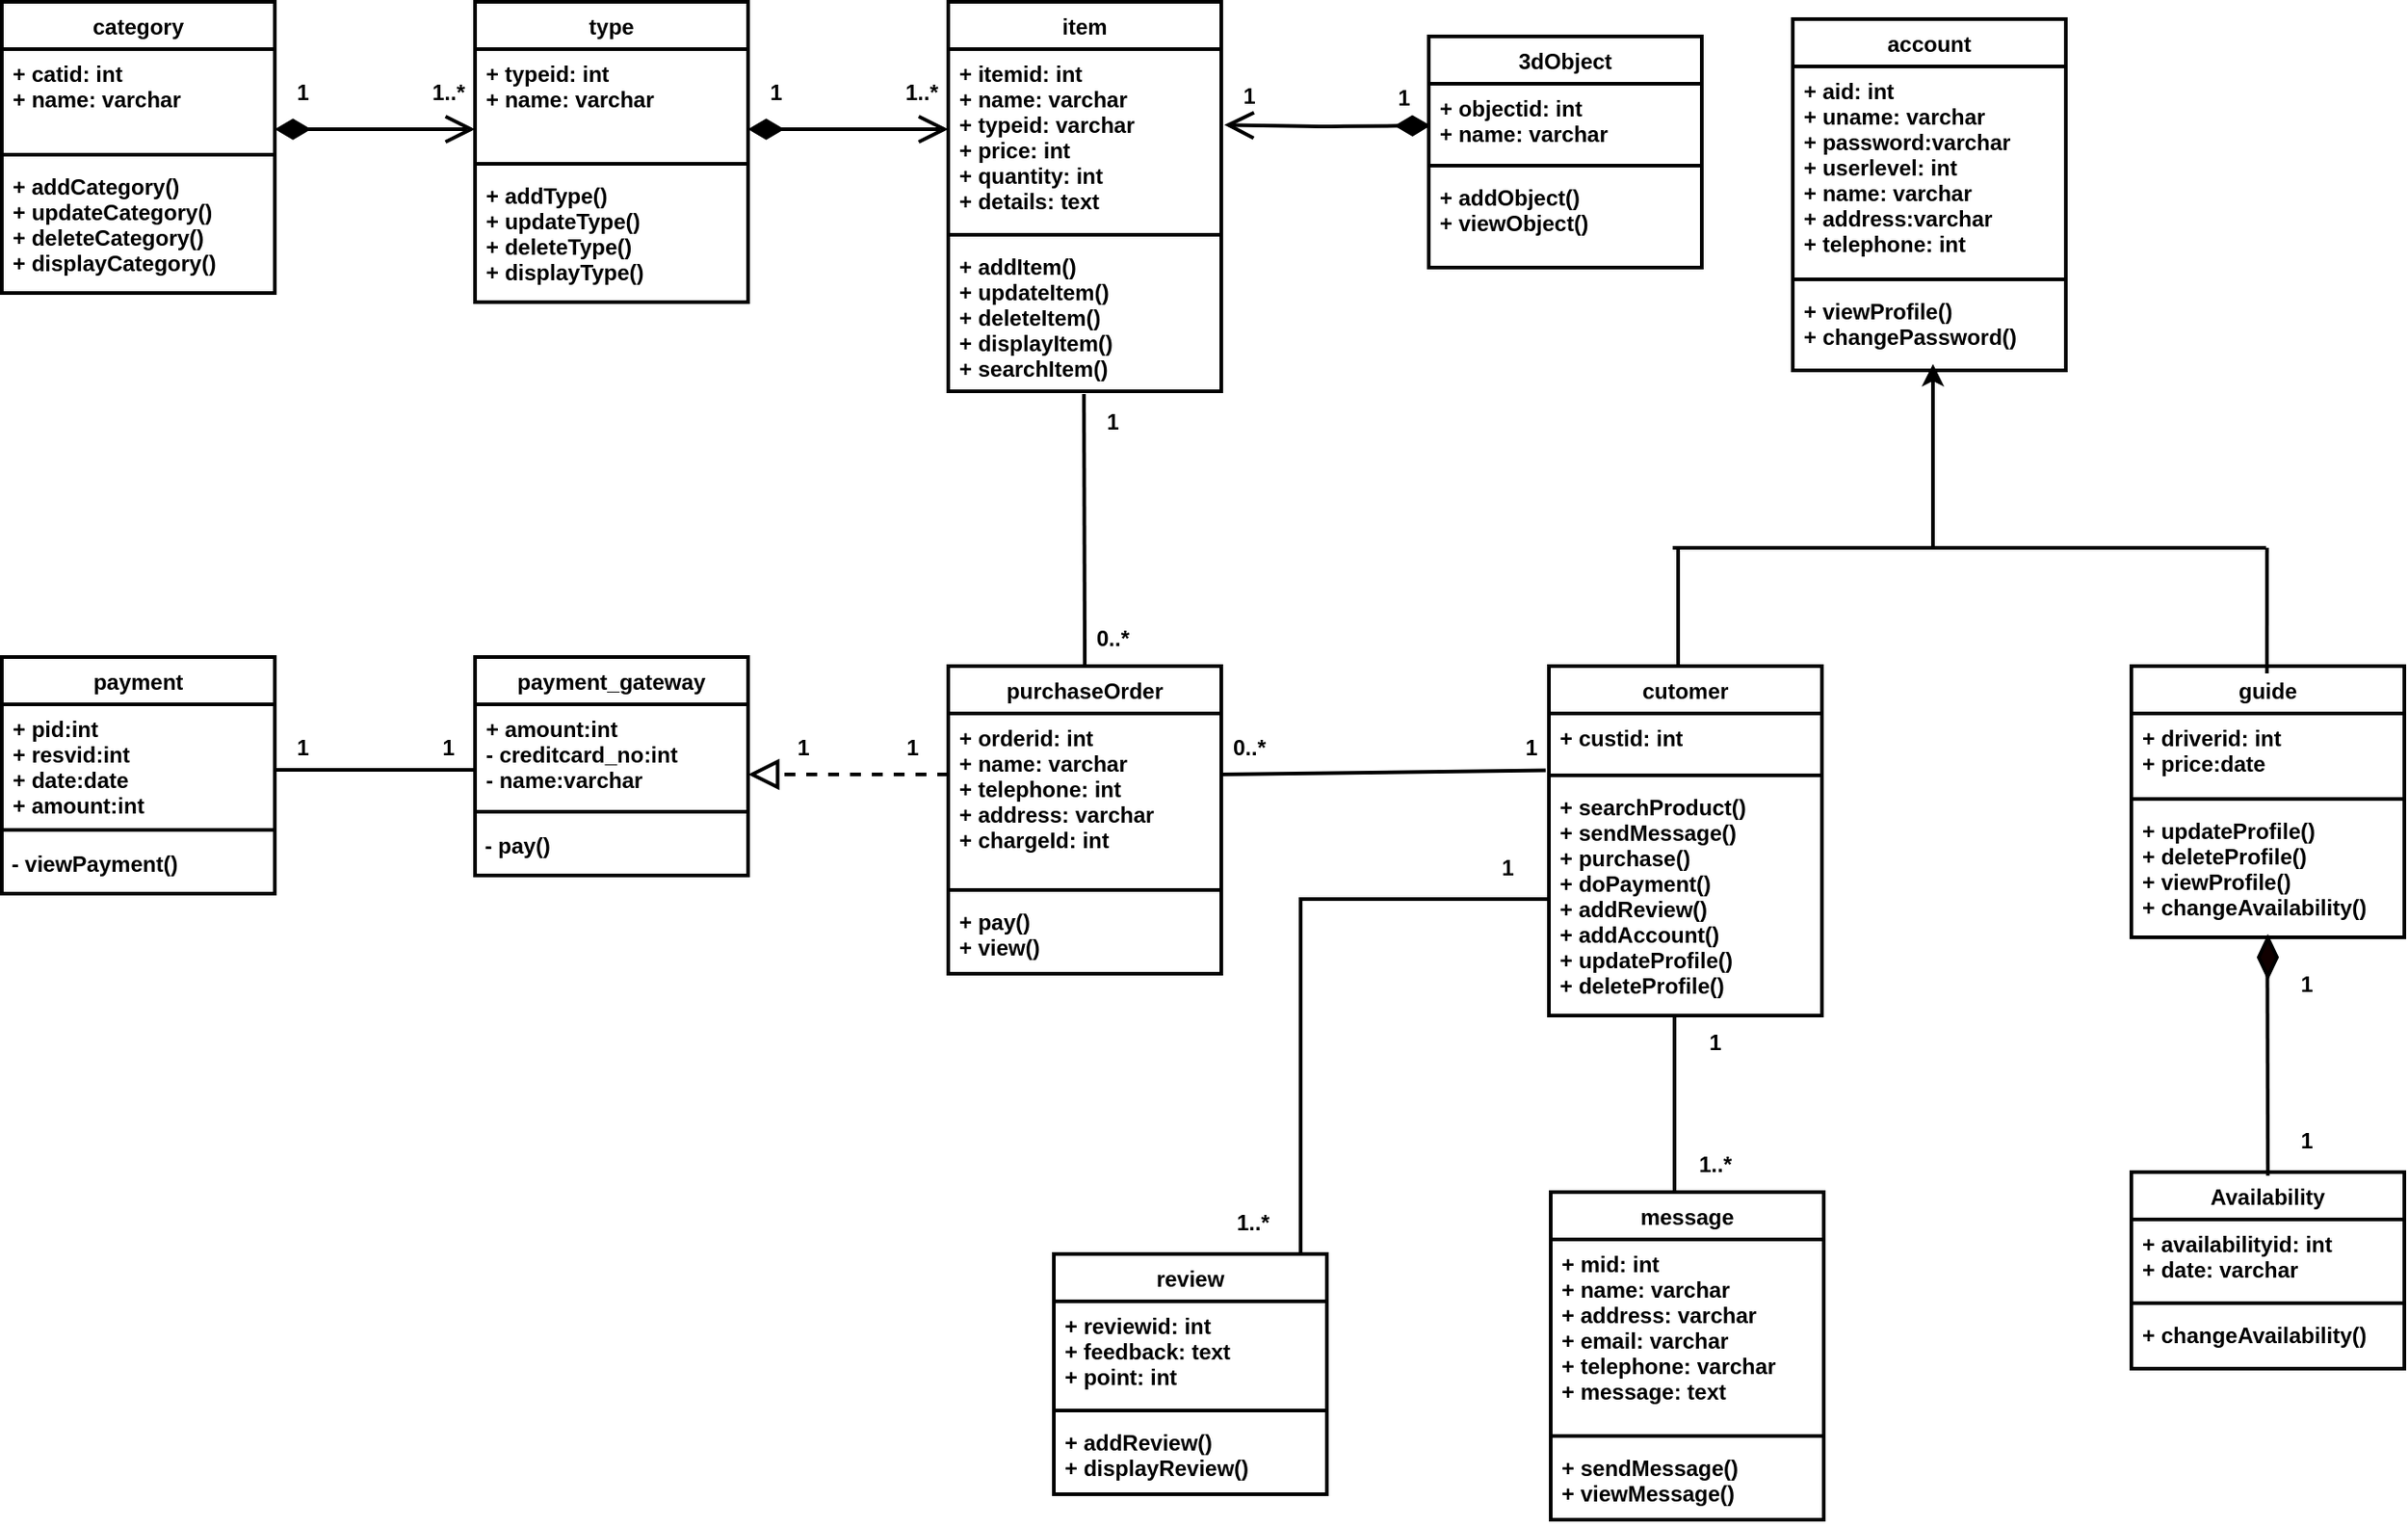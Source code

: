 <mxfile version="14.8.4" type="device" pages="2"><diagram id="qtNZCnoILkCK-Emeqd1N" name="Page-1"><mxGraphModel dx="2529" dy="830" grid="0" gridSize="10" guides="1" tooltips="1" connect="1" arrows="1" fold="1" page="0" pageScale="1" pageWidth="827" pageHeight="1169" math="0" shadow="0"><root><mxCell id="0"/><mxCell id="1" parent="0"/><mxCell id="p2aIUJOWIM4SD2gf-3FS-5" style="edgeStyle=orthogonalEdgeStyle;rounded=0;orthogonalLoop=1;jettySize=auto;html=1;exitX=0;exitY=0.5;exitDx=0;exitDy=0;entryX=0.904;entryY=0.104;entryDx=0;entryDy=0;entryPerimeter=0;fontStyle=1;strokeWidth=2;" parent="1" source="7DiTBMFQGGdzoHs_sCW4-39" target="p2aIUJOWIM4SD2gf-3FS-1" edge="1"><mxGeometry relative="1" as="geometry"/></mxCell><mxCell id="7DiTBMFQGGdzoHs_sCW4-1" value="category" style="swimlane;fontStyle=1;align=center;verticalAlign=top;childLayout=stackLayout;horizontal=1;startSize=26;horizontalStack=0;resizeParent=1;resizeParentMax=0;resizeLast=0;collapsible=1;marginBottom=0;strokeWidth=2;" parent="1" vertex="1"><mxGeometry x="-130" y="60" width="150" height="160" as="geometry"/></mxCell><mxCell id="7DiTBMFQGGdzoHs_sCW4-2" value="+ catid: int&#10;+ name: varchar&#10;" style="text;strokeColor=none;fillColor=none;align=left;verticalAlign=top;spacingLeft=4;spacingRight=4;overflow=hidden;rotatable=0;points=[[0,0.5],[1,0.5]];portConstraint=eastwest;fontStyle=1;strokeWidth=2;" parent="7DiTBMFQGGdzoHs_sCW4-1" vertex="1"><mxGeometry y="26" width="150" height="54" as="geometry"/></mxCell><mxCell id="7DiTBMFQGGdzoHs_sCW4-3" value="" style="line;strokeWidth=2;fillColor=none;align=left;verticalAlign=middle;spacingTop=-1;spacingLeft=3;spacingRight=3;rotatable=0;labelPosition=right;points=[];portConstraint=eastwest;fontStyle=1" parent="7DiTBMFQGGdzoHs_sCW4-1" vertex="1"><mxGeometry y="80" width="150" height="8" as="geometry"/></mxCell><mxCell id="7DiTBMFQGGdzoHs_sCW4-4" value="+ addCategory()&#10;+ updateCategory()&#10;+ deleteCategory()&#10;+ displayCategory()" style="text;strokeColor=none;fillColor=none;align=left;verticalAlign=top;spacingLeft=4;spacingRight=4;overflow=hidden;rotatable=0;points=[[0,0.5],[1,0.5]];portConstraint=eastwest;fontStyle=1;strokeWidth=2;" parent="7DiTBMFQGGdzoHs_sCW4-1" vertex="1"><mxGeometry y="88" width="150" height="72" as="geometry"/></mxCell><mxCell id="7DiTBMFQGGdzoHs_sCW4-5" value="type" style="swimlane;fontStyle=1;align=center;verticalAlign=top;childLayout=stackLayout;horizontal=1;startSize=26;horizontalStack=0;resizeParent=1;resizeParentMax=0;resizeLast=0;collapsible=1;marginBottom=0;strokeWidth=2;" parent="1" vertex="1"><mxGeometry x="130" y="60" width="150" height="165" as="geometry"/></mxCell><mxCell id="7DiTBMFQGGdzoHs_sCW4-94" value="+ typeid: int&#10;+ name: varchar&#10;&#10;" style="text;strokeColor=none;fillColor=none;align=left;verticalAlign=top;spacingLeft=4;spacingRight=4;overflow=hidden;rotatable=0;points=[[0,0.5],[1,0.5]];portConstraint=eastwest;fontStyle=1;strokeWidth=2;" parent="7DiTBMFQGGdzoHs_sCW4-5" vertex="1"><mxGeometry y="26" width="150" height="59" as="geometry"/></mxCell><mxCell id="7DiTBMFQGGdzoHs_sCW4-7" value="" style="line;strokeWidth=2;fillColor=none;align=left;verticalAlign=middle;spacingTop=-1;spacingLeft=3;spacingRight=3;rotatable=0;labelPosition=right;points=[];portConstraint=eastwest;fontStyle=1" parent="7DiTBMFQGGdzoHs_sCW4-5" vertex="1"><mxGeometry y="85" width="150" height="8" as="geometry"/></mxCell><mxCell id="7DiTBMFQGGdzoHs_sCW4-8" value="+ addType()&#10;+ updateType()&#10;+ deleteType()&#10;+ displayType()" style="text;strokeColor=none;fillColor=none;align=left;verticalAlign=top;spacingLeft=4;spacingRight=4;overflow=hidden;rotatable=0;points=[[0,0.5],[1,0.5]];portConstraint=eastwest;fontStyle=1;strokeWidth=2;" parent="7DiTBMFQGGdzoHs_sCW4-5" vertex="1"><mxGeometry y="93" width="150" height="72" as="geometry"/></mxCell><mxCell id="7DiTBMFQGGdzoHs_sCW4-9" value="item" style="swimlane;fontStyle=1;align=center;verticalAlign=top;childLayout=stackLayout;horizontal=1;startSize=26;horizontalStack=0;resizeParent=1;resizeParentMax=0;resizeLast=0;collapsible=1;marginBottom=0;strokeWidth=2;" parent="1" vertex="1"><mxGeometry x="390" y="60" width="150" height="214" as="geometry"/></mxCell><mxCell id="7DiTBMFQGGdzoHs_sCW4-10" value="+ itemid: int&#10;+ name: varchar&#10;+ typeid: varchar&#10;+ price: int&#10;+ quantity: int&#10;+ details: text&#10;" style="text;strokeColor=none;fillColor=none;align=left;verticalAlign=top;spacingLeft=4;spacingRight=4;overflow=hidden;rotatable=0;points=[[0,0.5],[1,0.5]];portConstraint=eastwest;fontStyle=1;strokeWidth=2;" parent="7DiTBMFQGGdzoHs_sCW4-9" vertex="1"><mxGeometry y="26" width="150" height="98" as="geometry"/></mxCell><mxCell id="7DiTBMFQGGdzoHs_sCW4-11" value="" style="line;strokeWidth=2;fillColor=none;align=left;verticalAlign=middle;spacingTop=-1;spacingLeft=3;spacingRight=3;rotatable=0;labelPosition=right;points=[];portConstraint=eastwest;fontStyle=1" parent="7DiTBMFQGGdzoHs_sCW4-9" vertex="1"><mxGeometry y="124" width="150" height="8" as="geometry"/></mxCell><mxCell id="7DiTBMFQGGdzoHs_sCW4-12" value="+ addItem()&#10;+ updateItem()&#10;+ deleteItem()&#10;+ displayItem()&#10;+ searchItem()" style="text;strokeColor=none;fillColor=none;align=left;verticalAlign=top;spacingLeft=4;spacingRight=4;overflow=hidden;rotatable=0;points=[[0,0.5],[1,0.5]];portConstraint=eastwest;fontStyle=1;strokeWidth=2;" parent="7DiTBMFQGGdzoHs_sCW4-9" vertex="1"><mxGeometry y="132" width="150" height="82" as="geometry"/></mxCell><mxCell id="7DiTBMFQGGdzoHs_sCW4-13" value="3dObject" style="swimlane;fontStyle=1;align=center;verticalAlign=top;childLayout=stackLayout;horizontal=1;startSize=26;horizontalStack=0;resizeParent=1;resizeParentMax=0;resizeLast=0;collapsible=1;marginBottom=0;strokeWidth=2;" parent="1" vertex="1"><mxGeometry x="654" y="79" width="150" height="127" as="geometry"/></mxCell><mxCell id="7DiTBMFQGGdzoHs_sCW4-14" value="+ objectid: int&#10;+ name: varchar&#10;" style="text;strokeColor=none;fillColor=none;align=left;verticalAlign=top;spacingLeft=4;spacingRight=4;overflow=hidden;rotatable=0;points=[[0,0.5],[1,0.5]];portConstraint=eastwest;fontStyle=1;strokeWidth=2;" parent="7DiTBMFQGGdzoHs_sCW4-13" vertex="1"><mxGeometry y="26" width="150" height="41" as="geometry"/></mxCell><mxCell id="7DiTBMFQGGdzoHs_sCW4-15" value="" style="line;strokeWidth=2;fillColor=none;align=left;verticalAlign=middle;spacingTop=-1;spacingLeft=3;spacingRight=3;rotatable=0;labelPosition=right;points=[];portConstraint=eastwest;fontStyle=1" parent="7DiTBMFQGGdzoHs_sCW4-13" vertex="1"><mxGeometry y="67" width="150" height="8" as="geometry"/></mxCell><mxCell id="7DiTBMFQGGdzoHs_sCW4-16" value="+ addObject()&#10;+ viewObject()" style="text;strokeColor=none;fillColor=none;align=left;verticalAlign=top;spacingLeft=4;spacingRight=4;overflow=hidden;rotatable=0;points=[[0,0.5],[1,0.5]];portConstraint=eastwest;fontStyle=1;strokeWidth=2;" parent="7DiTBMFQGGdzoHs_sCW4-13" vertex="1"><mxGeometry y="75" width="150" height="52" as="geometry"/></mxCell><mxCell id="7DiTBMFQGGdzoHs_sCW4-17" value="purchaseOrder" style="swimlane;fontStyle=1;align=center;verticalAlign=top;childLayout=stackLayout;horizontal=1;startSize=26;horizontalStack=0;resizeParent=1;resizeParentMax=0;resizeLast=0;collapsible=1;marginBottom=0;strokeWidth=2;" parent="1" vertex="1"><mxGeometry x="390" y="425" width="150" height="169" as="geometry"/></mxCell><mxCell id="7DiTBMFQGGdzoHs_sCW4-18" value="+ orderid: int&#10;+ name: varchar&#10;+ telephone: int&#10;+ address: varchar&#10;+ chargeId: int" style="text;strokeColor=none;fillColor=none;align=left;verticalAlign=top;spacingLeft=4;spacingRight=4;overflow=hidden;rotatable=0;points=[[0,0.5],[1,0.5]];portConstraint=eastwest;fontStyle=1;strokeWidth=2;" parent="7DiTBMFQGGdzoHs_sCW4-17" vertex="1"><mxGeometry y="26" width="150" height="93" as="geometry"/></mxCell><mxCell id="7DiTBMFQGGdzoHs_sCW4-19" value="" style="line;strokeWidth=2;fillColor=none;align=left;verticalAlign=middle;spacingTop=-1;spacingLeft=3;spacingRight=3;rotatable=0;labelPosition=right;points=[];portConstraint=eastwest;fontStyle=1" parent="7DiTBMFQGGdzoHs_sCW4-17" vertex="1"><mxGeometry y="119" width="150" height="8" as="geometry"/></mxCell><mxCell id="7DiTBMFQGGdzoHs_sCW4-20" value="+ pay()&#10;+ view()" style="text;strokeColor=none;fillColor=none;align=left;verticalAlign=top;spacingLeft=4;spacingRight=4;overflow=hidden;rotatable=0;points=[[0,0.5],[1,0.5]];portConstraint=eastwest;fontStyle=1;strokeWidth=2;" parent="7DiTBMFQGGdzoHs_sCW4-17" vertex="1"><mxGeometry y="127" width="150" height="42" as="geometry"/></mxCell><mxCell id="7DiTBMFQGGdzoHs_sCW4-21" value="payment_gateway" style="swimlane;fontStyle=1;align=center;verticalAlign=top;childLayout=stackLayout;horizontal=1;startSize=26;horizontalStack=0;resizeParent=1;resizeParentMax=0;resizeLast=0;collapsible=1;marginBottom=0;strokeWidth=2;" parent="1" vertex="1"><mxGeometry x="130" y="420" width="150" height="120" as="geometry"/></mxCell><mxCell id="7DiTBMFQGGdzoHs_sCW4-22" value="+ amount:int&#10;- creditcard_no:int&#10;- name:varchar&#10;" style="text;strokeColor=none;fillColor=none;align=left;verticalAlign=top;spacingLeft=4;spacingRight=4;overflow=hidden;rotatable=0;points=[[0,0.5],[1,0.5]];portConstraint=eastwest;fontStyle=1;strokeWidth=2;" parent="7DiTBMFQGGdzoHs_sCW4-21" vertex="1"><mxGeometry y="26" width="150" height="54" as="geometry"/></mxCell><mxCell id="7DiTBMFQGGdzoHs_sCW4-27" value="" style="line;strokeWidth=2;fillColor=none;align=left;verticalAlign=middle;spacingTop=-1;spacingLeft=3;spacingRight=3;rotatable=0;labelPosition=right;points=[];portConstraint=eastwest;fontStyle=1" parent="7DiTBMFQGGdzoHs_sCW4-21" vertex="1"><mxGeometry y="80" width="150" height="10" as="geometry"/></mxCell><mxCell id="7DiTBMFQGGdzoHs_sCW4-26" value="&lt;span&gt;&amp;nbsp;- pay()&lt;/span&gt;" style="text;whiteSpace=wrap;html=1;fontStyle=1;strokeWidth=2;" parent="7DiTBMFQGGdzoHs_sCW4-21" vertex="1"><mxGeometry y="90" width="150" height="30" as="geometry"/></mxCell><mxCell id="7DiTBMFQGGdzoHs_sCW4-28" value="payment" style="swimlane;fontStyle=1;align=center;verticalAlign=top;childLayout=stackLayout;horizontal=1;startSize=26;horizontalStack=0;resizeParent=1;resizeParentMax=0;resizeLast=0;collapsible=1;marginBottom=0;strokeWidth=2;" parent="1" vertex="1"><mxGeometry x="-130" y="420" width="150" height="130" as="geometry"/></mxCell><mxCell id="7DiTBMFQGGdzoHs_sCW4-29" value="+ pid:int&#10;+ resvid:int&#10;+ date:date&#10;+ amount:int&#10;&#10;" style="text;strokeColor=none;fillColor=none;align=left;verticalAlign=top;spacingLeft=4;spacingRight=4;overflow=hidden;rotatable=0;points=[[0,0.5],[1,0.5]];portConstraint=eastwest;fontStyle=1;strokeWidth=2;" parent="7DiTBMFQGGdzoHs_sCW4-28" vertex="1"><mxGeometry y="26" width="150" height="64" as="geometry"/></mxCell><mxCell id="7DiTBMFQGGdzoHs_sCW4-30" value="" style="line;strokeWidth=2;fillColor=none;align=left;verticalAlign=middle;spacingTop=-1;spacingLeft=3;spacingRight=3;rotatable=0;labelPosition=right;points=[];portConstraint=eastwest;fontStyle=1" parent="7DiTBMFQGGdzoHs_sCW4-28" vertex="1"><mxGeometry y="90" width="150" height="10" as="geometry"/></mxCell><mxCell id="7DiTBMFQGGdzoHs_sCW4-31" value="&lt;span&gt;&amp;nbsp;- viewPayment()&lt;/span&gt;" style="text;whiteSpace=wrap;html=1;fontStyle=1;strokeWidth=2;" parent="7DiTBMFQGGdzoHs_sCW4-28" vertex="1"><mxGeometry y="100" width="150" height="30" as="geometry"/></mxCell><mxCell id="7DiTBMFQGGdzoHs_sCW4-36" value="cutomer" style="swimlane;fontStyle=1;align=center;verticalAlign=top;childLayout=stackLayout;horizontal=1;startSize=26;horizontalStack=0;resizeParent=1;resizeParentMax=0;resizeLast=0;collapsible=1;marginBottom=0;strokeWidth=2;" parent="1" vertex="1"><mxGeometry x="720" y="425" width="150" height="192" as="geometry"/></mxCell><mxCell id="7DiTBMFQGGdzoHs_sCW4-37" value="+ custid: int&#10;&#10;" style="text;strokeColor=none;fillColor=none;align=left;verticalAlign=top;spacingLeft=4;spacingRight=4;overflow=hidden;rotatable=0;points=[[0,0.5],[1,0.5]];portConstraint=eastwest;fontStyle=1;strokeWidth=2;" parent="7DiTBMFQGGdzoHs_sCW4-36" vertex="1"><mxGeometry y="26" width="150" height="30" as="geometry"/></mxCell><mxCell id="7DiTBMFQGGdzoHs_sCW4-38" value="" style="line;strokeWidth=2;fillColor=none;align=left;verticalAlign=middle;spacingTop=-1;spacingLeft=3;spacingRight=3;rotatable=0;labelPosition=right;points=[];portConstraint=eastwest;fontStyle=1" parent="7DiTBMFQGGdzoHs_sCW4-36" vertex="1"><mxGeometry y="56" width="150" height="8" as="geometry"/></mxCell><mxCell id="7DiTBMFQGGdzoHs_sCW4-39" value="+ searchProduct()&#10;+ sendMessage()&#10;+ purchase()&#10;+ doPayment()&#10;+ addReview()&#10;+ addAccount()&#10;+ updateProfile()&#10;+ deleteProfile()" style="text;strokeColor=none;fillColor=none;align=left;verticalAlign=top;spacingLeft=4;spacingRight=4;overflow=hidden;rotatable=0;points=[[0,0.5],[1,0.5]];portConstraint=eastwest;fontStyle=1;strokeWidth=2;" parent="7DiTBMFQGGdzoHs_sCW4-36" vertex="1"><mxGeometry y="64" width="150" height="128" as="geometry"/></mxCell><mxCell id="7DiTBMFQGGdzoHs_sCW4-44" value="guide" style="swimlane;fontStyle=1;align=center;verticalAlign=top;childLayout=stackLayout;horizontal=1;startSize=26;horizontalStack=0;resizeParent=1;resizeParentMax=0;resizeLast=0;collapsible=1;marginBottom=0;strokeWidth=2;" parent="1" vertex="1"><mxGeometry x="1040" y="425" width="150" height="149" as="geometry"/></mxCell><mxCell id="7DiTBMFQGGdzoHs_sCW4-45" value="+ driverid: int&#10;+ price:date&#10;" style="text;strokeColor=none;fillColor=none;align=left;verticalAlign=top;spacingLeft=4;spacingRight=4;overflow=hidden;rotatable=0;points=[[0,0.5],[1,0.5]];portConstraint=eastwest;fontStyle=1;strokeWidth=2;" parent="7DiTBMFQGGdzoHs_sCW4-44" vertex="1"><mxGeometry y="26" width="150" height="43" as="geometry"/></mxCell><mxCell id="7DiTBMFQGGdzoHs_sCW4-46" value="" style="line;strokeWidth=2;fillColor=none;align=left;verticalAlign=middle;spacingTop=-1;spacingLeft=3;spacingRight=3;rotatable=0;labelPosition=right;points=[];portConstraint=eastwest;fontStyle=1" parent="7DiTBMFQGGdzoHs_sCW4-44" vertex="1"><mxGeometry y="69" width="150" height="8" as="geometry"/></mxCell><mxCell id="7DiTBMFQGGdzoHs_sCW4-47" value="+ updateProfile()&#10;+ deleteProfile()&#10;+ viewProfile()&#10;+ changeAvailability()" style="text;strokeColor=none;fillColor=none;align=left;verticalAlign=top;spacingLeft=4;spacingRight=4;overflow=hidden;rotatable=0;points=[[0,0.5],[1,0.5]];portConstraint=eastwest;fontStyle=1;strokeWidth=2;" parent="7DiTBMFQGGdzoHs_sCW4-44" vertex="1"><mxGeometry y="77" width="150" height="72" as="geometry"/></mxCell><mxCell id="7DiTBMFQGGdzoHs_sCW4-32" value="account" style="swimlane;fontStyle=1;align=center;verticalAlign=top;childLayout=stackLayout;horizontal=1;startSize=26;horizontalStack=0;resizeParent=1;resizeParentMax=0;resizeLast=0;collapsible=1;marginBottom=0;strokeWidth=2;" parent="1" vertex="1"><mxGeometry x="854" y="69.5" width="150" height="193" as="geometry"/></mxCell><mxCell id="7DiTBMFQGGdzoHs_sCW4-33" value="+ aid: int&#10;+ uname: varchar&#10;+ password:varchar&#10;+ userlevel: int&#10;+ name: varchar&#10;+ address:varchar&#10;+ telephone: int&#10;&#10;" style="text;strokeColor=none;fillColor=none;align=left;verticalAlign=top;spacingLeft=4;spacingRight=4;overflow=hidden;rotatable=0;points=[[0,0.5],[1,0.5]];portConstraint=eastwest;fontStyle=1;strokeWidth=2;" parent="7DiTBMFQGGdzoHs_sCW4-32" vertex="1"><mxGeometry y="26" width="150" height="113" as="geometry"/></mxCell><mxCell id="7DiTBMFQGGdzoHs_sCW4-34" value="" style="line;strokeWidth=2;fillColor=none;align=left;verticalAlign=middle;spacingTop=-1;spacingLeft=3;spacingRight=3;rotatable=0;labelPosition=right;points=[];portConstraint=eastwest;fontStyle=1" parent="7DiTBMFQGGdzoHs_sCW4-32" vertex="1"><mxGeometry y="139" width="150" height="8" as="geometry"/></mxCell><mxCell id="7DiTBMFQGGdzoHs_sCW4-35" value="+ viewProfile()&#10;+ changePassword()" style="text;strokeColor=none;fillColor=none;align=left;verticalAlign=top;spacingLeft=4;spacingRight=4;overflow=hidden;rotatable=0;points=[[0,0.5],[1,0.5]];portConstraint=eastwest;fontStyle=1;strokeWidth=2;" parent="7DiTBMFQGGdzoHs_sCW4-32" vertex="1"><mxGeometry y="147" width="150" height="46" as="geometry"/></mxCell><mxCell id="7DiTBMFQGGdzoHs_sCW4-52" value="" style="endArrow=none;html=1;fontStyle=1;strokeWidth=2;" parent="1" edge="1"><mxGeometry width="50" height="50" relative="1" as="geometry"><mxPoint x="788" y="360" as="sourcePoint"/><mxPoint x="1114" y="360" as="targetPoint"/></mxGeometry></mxCell><mxCell id="7DiTBMFQGGdzoHs_sCW4-53" value="" style="endArrow=none;html=1;fontStyle=1;strokeWidth=2;" parent="1" edge="1"><mxGeometry width="50" height="50" relative="1" as="geometry"><mxPoint x="791" y="425" as="sourcePoint"/><mxPoint x="791" y="361" as="targetPoint"/></mxGeometry></mxCell><mxCell id="7DiTBMFQGGdzoHs_sCW4-55" value="" style="endArrow=none;html=1;exitX=0.533;exitY=0.021;exitDx=0;exitDy=0;exitPerimeter=0;fontStyle=1;strokeWidth=2;" parent="1" edge="1"><mxGeometry width="50" height="50" relative="1" as="geometry"><mxPoint x="1114.5" y="429.04" as="sourcePoint"/><mxPoint x="1114.55" y="360" as="targetPoint"/></mxGeometry></mxCell><mxCell id="7DiTBMFQGGdzoHs_sCW4-57" value="" style="endArrow=classic;html=1;fontStyle=1;strokeWidth=2;" parent="1" edge="1"><mxGeometry width="50" height="50" relative="1" as="geometry"><mxPoint x="931" y="360" as="sourcePoint"/><mxPoint x="931" y="259" as="targetPoint"/></mxGeometry></mxCell><mxCell id="7DiTBMFQGGdzoHs_sCW4-62" value="Availability" style="swimlane;fontStyle=1;align=center;verticalAlign=top;childLayout=stackLayout;horizontal=1;startSize=26;horizontalStack=0;resizeParent=1;resizeParentMax=0;resizeLast=0;collapsible=1;marginBottom=0;strokeWidth=2;" parent="1" vertex="1"><mxGeometry x="1040" y="703" width="150" height="108" as="geometry"/></mxCell><mxCell id="7DiTBMFQGGdzoHs_sCW4-63" value="+ availabilityid: int&#10;+ date: varchar&#10;" style="text;strokeColor=none;fillColor=none;align=left;verticalAlign=top;spacingLeft=4;spacingRight=4;overflow=hidden;rotatable=0;points=[[0,0.5],[1,0.5]];portConstraint=eastwest;fontStyle=1;strokeWidth=2;" parent="7DiTBMFQGGdzoHs_sCW4-62" vertex="1"><mxGeometry y="26" width="150" height="42" as="geometry"/></mxCell><mxCell id="7DiTBMFQGGdzoHs_sCW4-64" value="" style="line;strokeWidth=2;fillColor=none;align=left;verticalAlign=middle;spacingTop=-1;spacingLeft=3;spacingRight=3;rotatable=0;labelPosition=right;points=[];portConstraint=eastwest;fontStyle=1" parent="7DiTBMFQGGdzoHs_sCW4-62" vertex="1"><mxGeometry y="68" width="150" height="8" as="geometry"/></mxCell><mxCell id="7DiTBMFQGGdzoHs_sCW4-65" value="+ changeAvailability()&#10;&#10;" style="text;strokeColor=none;fillColor=none;align=left;verticalAlign=top;spacingLeft=4;spacingRight=4;overflow=hidden;rotatable=0;points=[[0,0.5],[1,0.5]];portConstraint=eastwest;fontStyle=1;strokeWidth=2;" parent="7DiTBMFQGGdzoHs_sCW4-62" vertex="1"><mxGeometry y="76" width="150" height="32" as="geometry"/></mxCell><mxCell id="7DiTBMFQGGdzoHs_sCW4-73" value="&lt;span&gt;1&lt;/span&gt;" style="text;html=1;align=center;verticalAlign=middle;resizable=0;points=[];autosize=1;fontStyle=1;strokeWidth=2;" parent="1" vertex="1"><mxGeometry x="1127.5" y="677" width="16" height="18" as="geometry"/></mxCell><mxCell id="7DiTBMFQGGdzoHs_sCW4-77" value="message" style="swimlane;fontStyle=1;align=center;verticalAlign=top;childLayout=stackLayout;horizontal=1;startSize=26;horizontalStack=0;resizeParent=1;resizeParentMax=0;resizeLast=0;collapsible=1;marginBottom=0;strokeWidth=2;" parent="1" vertex="1"><mxGeometry x="721" y="714" width="150" height="180" as="geometry"/></mxCell><mxCell id="7DiTBMFQGGdzoHs_sCW4-78" value="+ mid: int&#10;+ name: varchar&#10;+ address: varchar&#10;+ email: varchar&#10;+ telephone: varchar&#10;+ message: text&#10;&#10;" style="text;strokeColor=none;fillColor=none;align=left;verticalAlign=top;spacingLeft=4;spacingRight=4;overflow=hidden;rotatable=0;points=[[0,0.5],[1,0.5]];portConstraint=eastwest;fontStyle=1;strokeWidth=2;" parent="7DiTBMFQGGdzoHs_sCW4-77" vertex="1"><mxGeometry y="26" width="150" height="104" as="geometry"/></mxCell><mxCell id="7DiTBMFQGGdzoHs_sCW4-79" value="" style="line;strokeWidth=2;fillColor=none;align=left;verticalAlign=middle;spacingTop=-1;spacingLeft=3;spacingRight=3;rotatable=0;labelPosition=right;points=[];portConstraint=eastwest;fontStyle=1" parent="7DiTBMFQGGdzoHs_sCW4-77" vertex="1"><mxGeometry y="130" width="150" height="8" as="geometry"/></mxCell><mxCell id="7DiTBMFQGGdzoHs_sCW4-80" value="+ sendMessage()&#10;+ viewMessage()&#10;" style="text;strokeColor=none;fillColor=none;align=left;verticalAlign=top;spacingLeft=4;spacingRight=4;overflow=hidden;rotatable=0;points=[[0,0.5],[1,0.5]];portConstraint=eastwest;fontStyle=1;strokeWidth=2;" parent="7DiTBMFQGGdzoHs_sCW4-77" vertex="1"><mxGeometry y="138" width="150" height="42" as="geometry"/></mxCell><mxCell id="7DiTBMFQGGdzoHs_sCW4-84" value="" style="endArrow=open;html=1;endSize=12;startArrow=diamondThin;startSize=14;startFill=1;edgeStyle=orthogonalEdgeStyle;align=left;verticalAlign=bottom;fontStyle=1;strokeWidth=2;" parent="1" edge="1"><mxGeometry x="-0.727" y="20" relative="1" as="geometry"><mxPoint x="20" y="130" as="sourcePoint"/><mxPoint x="130" y="130" as="targetPoint"/><mxPoint as="offset"/></mxGeometry></mxCell><mxCell id="7DiTBMFQGGdzoHs_sCW4-86" value="&lt;span&gt;1..*&lt;/span&gt;" style="text;html=1;align=center;verticalAlign=middle;resizable=0;points=[];autosize=1;fontStyle=1;strokeWidth=2;" parent="1" vertex="1"><mxGeometry x="101" y="101" width="28" height="18" as="geometry"/></mxCell><mxCell id="7DiTBMFQGGdzoHs_sCW4-88" value="&lt;span&gt;1&lt;/span&gt;" style="text;html=1;align=center;verticalAlign=middle;resizable=0;points=[];autosize=1;fontStyle=1;strokeWidth=2;" parent="1" vertex="1"><mxGeometry x="27" y="101" width="16" height="18" as="geometry"/></mxCell><mxCell id="7DiTBMFQGGdzoHs_sCW4-89" value="" style="endArrow=open;html=1;endSize=12;startArrow=diamondThin;startSize=14;startFill=1;edgeStyle=orthogonalEdgeStyle;align=left;verticalAlign=bottom;fontStyle=1;strokeWidth=2;" parent="1" edge="1"><mxGeometry x="-0.727" y="20" relative="1" as="geometry"><mxPoint x="280" y="130" as="sourcePoint"/><mxPoint x="390" y="130" as="targetPoint"/><mxPoint as="offset"/></mxGeometry></mxCell><mxCell id="7DiTBMFQGGdzoHs_sCW4-90" value="&lt;span&gt;1..*&lt;/span&gt;" style="text;html=1;align=center;verticalAlign=middle;resizable=0;points=[];autosize=1;fontStyle=1;strokeWidth=2;" parent="1" vertex="1"><mxGeometry x="361" y="101" width="28" height="18" as="geometry"/></mxCell><mxCell id="7DiTBMFQGGdzoHs_sCW4-91" value="&lt;span&gt;1&lt;/span&gt;" style="text;html=1;align=center;verticalAlign=middle;resizable=0;points=[];autosize=1;fontStyle=1;strokeWidth=2;" parent="1" vertex="1"><mxGeometry x="287" y="101" width="16" height="18" as="geometry"/></mxCell><mxCell id="7DiTBMFQGGdzoHs_sCW4-93" value="&lt;span&gt;1&lt;/span&gt;" style="text;html=1;align=center;verticalAlign=middle;resizable=0;points=[];autosize=1;fontStyle=1;strokeWidth=2;" parent="1" vertex="1"><mxGeometry x="632" y="104" width="16" height="18" as="geometry"/></mxCell><mxCell id="7DiTBMFQGGdzoHs_sCW4-95" value="&lt;span&gt;1&lt;/span&gt;" style="text;html=1;align=center;verticalAlign=middle;resizable=0;points=[];autosize=1;fontStyle=1;strokeWidth=2;" parent="1" vertex="1"><mxGeometry x="547" y="103" width="16" height="18" as="geometry"/></mxCell><mxCell id="7DiTBMFQGGdzoHs_sCW4-96" value="" style="endArrow=none;html=1;exitX=0.5;exitY=0;exitDx=0;exitDy=0;entryX=0.497;entryY=1.018;entryDx=0;entryDy=0;entryPerimeter=0;fontStyle=1;strokeWidth=2;" parent="1" source="7DiTBMFQGGdzoHs_sCW4-17" target="7DiTBMFQGGdzoHs_sCW4-12" edge="1"><mxGeometry width="50" height="50" relative="1" as="geometry"><mxPoint x="380" y="370" as="sourcePoint"/><mxPoint x="430" y="320" as="targetPoint"/></mxGeometry></mxCell><mxCell id="7DiTBMFQGGdzoHs_sCW4-97" value="&lt;span&gt;1&lt;/span&gt;" style="text;html=1;align=center;verticalAlign=middle;resizable=0;points=[];autosize=1;fontStyle=1;strokeWidth=2;" parent="1" vertex="1"><mxGeometry x="472" y="282" width="16" height="18" as="geometry"/></mxCell><mxCell id="7DiTBMFQGGdzoHs_sCW4-98" value="&lt;span&gt;0..*&lt;/span&gt;" style="text;html=1;align=center;verticalAlign=middle;resizable=0;points=[];autosize=1;fontStyle=1;strokeWidth=2;" parent="1" vertex="1"><mxGeometry x="466" y="401" width="28" height="18" as="geometry"/></mxCell><mxCell id="7DiTBMFQGGdzoHs_sCW4-99" value="" style="endArrow=block;dashed=1;endFill=0;endSize=12;html=1;fontStyle=1;strokeWidth=2;" parent="1" edge="1"><mxGeometry width="160" relative="1" as="geometry"><mxPoint x="390" y="484.5" as="sourcePoint"/><mxPoint x="280" y="484.5" as="targetPoint"/></mxGeometry></mxCell><mxCell id="7DiTBMFQGGdzoHs_sCW4-100" value="&lt;span&gt;1&lt;/span&gt;" style="text;html=1;align=center;verticalAlign=middle;resizable=0;points=[];autosize=1;fontStyle=1;strokeWidth=2;" parent="1" vertex="1"><mxGeometry x="362" y="461" width="16" height="18" as="geometry"/></mxCell><mxCell id="7DiTBMFQGGdzoHs_sCW4-101" value="&lt;span&gt;1&lt;/span&gt;" style="text;html=1;align=center;verticalAlign=middle;resizable=0;points=[];autosize=1;fontStyle=1;strokeWidth=2;" parent="1" vertex="1"><mxGeometry x="302" y="461" width="16" height="18" as="geometry"/></mxCell><mxCell id="7DiTBMFQGGdzoHs_sCW4-102" value="" style="endArrow=none;html=1;fontStyle=1;strokeWidth=2;" parent="1" edge="1"><mxGeometry width="50" height="50" relative="1" as="geometry"><mxPoint x="20" y="482" as="sourcePoint"/><mxPoint x="130" y="482" as="targetPoint"/></mxGeometry></mxCell><mxCell id="7DiTBMFQGGdzoHs_sCW4-103" value="&lt;span&gt;1&lt;/span&gt;" style="text;html=1;align=center;verticalAlign=middle;resizable=0;points=[];autosize=1;fontStyle=1;strokeWidth=2;" parent="1" vertex="1"><mxGeometry x="107" y="461" width="16" height="18" as="geometry"/></mxCell><mxCell id="7DiTBMFQGGdzoHs_sCW4-104" value="&lt;span&gt;1&lt;/span&gt;" style="text;html=1;align=center;verticalAlign=middle;resizable=0;points=[];autosize=1;fontStyle=1;strokeWidth=2;" parent="1" vertex="1"><mxGeometry x="27" y="461" width="16" height="18" as="geometry"/></mxCell><mxCell id="7DiTBMFQGGdzoHs_sCW4-105" value="" style="endArrow=none;html=1;entryX=1.017;entryY=1.183;entryDx=0;entryDy=0;entryPerimeter=0;fontStyle=1;strokeWidth=2;" parent="1" edge="1" target="7DiTBMFQGGdzoHs_sCW4-107"><mxGeometry width="50" height="50" relative="1" as="geometry"><mxPoint x="540" y="484.5" as="sourcePoint"/><mxPoint x="660" y="484.5" as="targetPoint"/></mxGeometry></mxCell><mxCell id="7DiTBMFQGGdzoHs_sCW4-106" value="&lt;span&gt;0..*&lt;/span&gt;" style="text;html=1;align=center;verticalAlign=middle;resizable=0;points=[];autosize=1;fontStyle=1;strokeWidth=2;" parent="1" vertex="1"><mxGeometry x="541" y="461" width="28" height="18" as="geometry"/></mxCell><mxCell id="7DiTBMFQGGdzoHs_sCW4-107" value="&lt;span&gt;1&lt;/span&gt;" style="text;html=1;align=center;verticalAlign=middle;resizable=0;points=[];autosize=1;fontStyle=1;strokeWidth=2;" parent="1" vertex="1"><mxGeometry x="702" y="461" width="16" height="18" as="geometry"/></mxCell><mxCell id="7DiTBMFQGGdzoHs_sCW4-108" value="&lt;span&gt;1&lt;/span&gt;" style="text;html=1;align=center;verticalAlign=middle;resizable=0;points=[];autosize=1;fontStyle=1;strokeWidth=2;" parent="1" vertex="1"><mxGeometry x="803" y="623" width="16" height="18" as="geometry"/></mxCell><mxCell id="7DiTBMFQGGdzoHs_sCW4-109" value="&lt;span&gt;1..*&lt;/span&gt;" style="text;html=1;align=center;verticalAlign=middle;resizable=0;points=[];autosize=1;fontStyle=1;strokeWidth=2;" parent="1" vertex="1"><mxGeometry x="797" y="690" width="28" height="18" as="geometry"/></mxCell><mxCell id="p2aIUJOWIM4SD2gf-3FS-1" value="review" style="swimlane;fontStyle=1;align=center;verticalAlign=top;childLayout=stackLayout;horizontal=1;startSize=26;horizontalStack=0;resizeParent=1;resizeParentMax=0;resizeLast=0;collapsible=1;marginBottom=0;strokeWidth=2;" parent="1" vertex="1"><mxGeometry x="448" y="748" width="150" height="132" as="geometry"/></mxCell><mxCell id="p2aIUJOWIM4SD2gf-3FS-2" value="+ reviewid: int&#10;+ feedback: text&#10;+ point: int&#10;&#10;&#10;" style="text;strokeColor=none;fillColor=none;align=left;verticalAlign=top;spacingLeft=4;spacingRight=4;overflow=hidden;rotatable=0;points=[[0,0.5],[1,0.5]];portConstraint=eastwest;fontStyle=1;strokeWidth=2;" parent="p2aIUJOWIM4SD2gf-3FS-1" vertex="1"><mxGeometry y="26" width="150" height="56" as="geometry"/></mxCell><mxCell id="p2aIUJOWIM4SD2gf-3FS-3" value="" style="line;strokeWidth=2;fillColor=none;align=left;verticalAlign=middle;spacingTop=-1;spacingLeft=3;spacingRight=3;rotatable=0;labelPosition=right;points=[];portConstraint=eastwest;fontStyle=1" parent="p2aIUJOWIM4SD2gf-3FS-1" vertex="1"><mxGeometry y="82" width="150" height="8" as="geometry"/></mxCell><mxCell id="p2aIUJOWIM4SD2gf-3FS-4" value="+ addReview()&#10;+ displayReview()" style="text;strokeColor=none;fillColor=none;align=left;verticalAlign=top;spacingLeft=4;spacingRight=4;overflow=hidden;rotatable=0;points=[[0,0.5],[1,0.5]];portConstraint=eastwest;fontStyle=1;strokeWidth=2;" parent="p2aIUJOWIM4SD2gf-3FS-1" vertex="1"><mxGeometry y="90" width="150" height="42" as="geometry"/></mxCell><mxCell id="0kTet5ZBpMkNjnK0iOVC-2" value="" style="endArrow=none;html=1;fontStyle=1;strokeWidth=2;" parent="1" edge="1"><mxGeometry width="50" height="50" relative="1" as="geometry"><mxPoint x="789" y="714" as="sourcePoint"/><mxPoint x="789" y="618" as="targetPoint"/></mxGeometry></mxCell><mxCell id="0kTet5ZBpMkNjnK0iOVC-5" value="" style="rhombus;whiteSpace=wrap;html=1;fillColor=#110000;rotation=90;fontStyle=1;strokeWidth=2;" parent="1" vertex="1"><mxGeometry x="1104.5" y="580" width="21" height="10" as="geometry"/></mxCell><mxCell id="0kTet5ZBpMkNjnK0iOVC-10" value="" style="endArrow=none;html=1;fontStyle=1;strokeWidth=2;" parent="1" edge="1"><mxGeometry width="50" height="50" relative="1" as="geometry"><mxPoint x="1115" y="705" as="sourcePoint"/><mxPoint x="1114.75" y="595" as="targetPoint"/></mxGeometry></mxCell><mxCell id="0kTet5ZBpMkNjnK0iOVC-13" value="&lt;span&gt;1&lt;/span&gt;" style="text;html=1;align=center;verticalAlign=middle;resizable=0;points=[];autosize=1;fontStyle=1;strokeWidth=2;" parent="1" vertex="1"><mxGeometry x="1127.5" y="591" width="16" height="18" as="geometry"/></mxCell><mxCell id="0kTet5ZBpMkNjnK0iOVC-15" value="&lt;span&gt;1&lt;/span&gt;" style="text;html=1;align=center;verticalAlign=middle;resizable=0;points=[];autosize=1;fontStyle=1;strokeWidth=2;" parent="1" vertex="1"><mxGeometry x="689" y="527" width="16" height="18" as="geometry"/></mxCell><mxCell id="m0QyPcw-kV4pEIAJDEI8-8" value="" style="endArrow=open;html=1;endSize=12;startArrow=diamondThin;startSize=14;startFill=1;edgeStyle=orthogonalEdgeStyle;align=left;verticalAlign=bottom;entryX=1.011;entryY=0.425;entryDx=0;entryDy=0;entryPerimeter=0;fontStyle=1;strokeWidth=2;" edge="1" parent="1" target="7DiTBMFQGGdzoHs_sCW4-10"><mxGeometry x="-0.727" y="20" relative="1" as="geometry"><mxPoint x="655" y="128" as="sourcePoint"/><mxPoint x="686" y="193.0" as="targetPoint"/><mxPoint as="offset"/></mxGeometry></mxCell><mxCell id="m0QyPcw-kV4pEIAJDEI8-10" value="&lt;span&gt;1..*&lt;/span&gt;" style="text;html=1;align=center;verticalAlign=middle;resizable=0;points=[];autosize=1;fontStyle=1;strokeWidth=2;" vertex="1" parent="1"><mxGeometry x="543" y="722" width="28" height="18" as="geometry"/></mxCell></root></mxGraphModel></diagram><diagram id="s8oIcSftGzkIHwIywSGA" name="Page-2"><mxGraphModel dx="1678" dy="1347" grid="0" gridSize="10" guides="1" tooltips="1" connect="1" arrows="1" fold="1" page="0" pageScale="1" pageWidth="827" pageHeight="1169" math="0" shadow="0"><root><mxCell id="lBktkZAdekxvAOU15oju-0"/><mxCell id="lBktkZAdekxvAOU15oju-1" parent="lBktkZAdekxvAOU15oju-0"/><mxCell id="lBktkZAdekxvAOU15oju-2" value="category" style="swimlane;fontStyle=1;align=center;verticalAlign=top;childLayout=stackLayout;horizontal=1;startSize=26;horizontalStack=0;resizeParent=1;resizeParentMax=0;resizeLast=0;collapsible=1;marginBottom=0;" parent="lBktkZAdekxvAOU15oju-1" vertex="1"><mxGeometry x="-130" y="60" width="150" height="160" as="geometry"/></mxCell><mxCell id="lBktkZAdekxvAOU15oju-3" value="+ catid: int&#10;+ name: varchar&#10;+ photo: int&#10;" style="text;strokeColor=none;fillColor=none;align=left;verticalAlign=top;spacingLeft=4;spacingRight=4;overflow=hidden;rotatable=0;points=[[0,0.5],[1,0.5]];portConstraint=eastwest;fontStyle=1" parent="lBktkZAdekxvAOU15oju-2" vertex="1"><mxGeometry y="26" width="150" height="54" as="geometry"/></mxCell><mxCell id="lBktkZAdekxvAOU15oju-4" value="" style="line;strokeWidth=1;fillColor=none;align=left;verticalAlign=middle;spacingTop=-1;spacingLeft=3;spacingRight=3;rotatable=0;labelPosition=right;points=[];portConstraint=eastwest;" parent="lBktkZAdekxvAOU15oju-2" vertex="1"><mxGeometry y="80" width="150" height="8" as="geometry"/></mxCell><mxCell id="lBktkZAdekxvAOU15oju-5" value="+ createCategory()&#10;+ displayCategory()&#10;" style="text;strokeColor=none;fillColor=none;align=left;verticalAlign=top;spacingLeft=4;spacingRight=4;overflow=hidden;rotatable=0;points=[[0,0.5],[1,0.5]];portConstraint=eastwest;fontStyle=1" parent="lBktkZAdekxvAOU15oju-2" vertex="1"><mxGeometry y="88" width="150" height="72" as="geometry"/></mxCell><mxCell id="lBktkZAdekxvAOU15oju-6" value="subcategory" style="swimlane;fontStyle=1;align=center;verticalAlign=top;childLayout=stackLayout;horizontal=1;startSize=26;horizontalStack=0;resizeParent=1;resizeParentMax=0;resizeLast=0;collapsible=1;marginBottom=0;" parent="lBktkZAdekxvAOU15oju-1" vertex="1"><mxGeometry x="130" y="60" width="150" height="180" as="geometry"/></mxCell><mxCell id="lBktkZAdekxvAOU15oju-7" value="+ subcatid: int&#10;+ name: varchar&#10;+ details: text&#10;+ photo: int&#10;" style="text;strokeColor=none;fillColor=none;align=left;verticalAlign=top;spacingLeft=4;spacingRight=4;overflow=hidden;rotatable=0;points=[[0,0.5],[1,0.5]];portConstraint=eastwest;fontStyle=1" parent="lBktkZAdekxvAOU15oju-6" vertex="1"><mxGeometry y="26" width="150" height="74" as="geometry"/></mxCell><mxCell id="lBktkZAdekxvAOU15oju-8" value="" style="line;strokeWidth=1;fillColor=none;align=left;verticalAlign=middle;spacingTop=-1;spacingLeft=3;spacingRight=3;rotatable=0;labelPosition=right;points=[];portConstraint=eastwest;" parent="lBktkZAdekxvAOU15oju-6" vertex="1"><mxGeometry y="100" width="150" height="8" as="geometry"/></mxCell><mxCell id="lBktkZAdekxvAOU15oju-9" value="+ createSubcategory()&#10;+ displaySubcategory()&#10;&#10;" style="text;strokeColor=none;fillColor=none;align=left;verticalAlign=top;spacingLeft=4;spacingRight=4;overflow=hidden;rotatable=0;points=[[0,0.5],[1,0.5]];portConstraint=eastwest;fontStyle=1" parent="lBktkZAdekxvAOU15oju-6" vertex="1"><mxGeometry y="108" width="150" height="72" as="geometry"/></mxCell><mxCell id="lBktkZAdekxvAOU15oju-10" value="package" style="swimlane;fontStyle=1;align=center;verticalAlign=top;childLayout=stackLayout;horizontal=1;startSize=26;horizontalStack=0;resizeParent=1;resizeParentMax=0;resizeLast=0;collapsible=1;marginBottom=0;" parent="lBktkZAdekxvAOU15oju-1" vertex="1"><mxGeometry x="390" y="60" width="150" height="203" as="geometry"/></mxCell><mxCell id="lBktkZAdekxvAOU15oju-11" value="+ packid: int&#10;+ name: varchar&#10;+ days: int&#10;+ price: int&#10;+ details: text&#10;+ photo1: int&#10;+ photo2: int&#10;+ photo3: int&#10;" style="text;strokeColor=none;fillColor=none;align=left;verticalAlign=top;spacingLeft=4;spacingRight=4;overflow=hidden;rotatable=0;points=[[0,0.5],[1,0.5]];portConstraint=eastwest;fontStyle=1" parent="lBktkZAdekxvAOU15oju-10" vertex="1"><mxGeometry y="26" width="150" height="122" as="geometry"/></mxCell><mxCell id="lBktkZAdekxvAOU15oju-12" value="" style="line;strokeWidth=1;fillColor=none;align=left;verticalAlign=middle;spacingTop=-1;spacingLeft=3;spacingRight=3;rotatable=0;labelPosition=right;points=[];portConstraint=eastwest;" parent="lBktkZAdekxvAOU15oju-10" vertex="1"><mxGeometry y="148" width="150" height="8" as="geometry"/></mxCell><mxCell id="lBktkZAdekxvAOU15oju-13" value="+ createPackage()&#10;+ displayPackage()&#10;&#10;&#10;" style="text;strokeColor=none;fillColor=none;align=left;verticalAlign=top;spacingLeft=4;spacingRight=4;overflow=hidden;rotatable=0;points=[[0,0.5],[1,0.5]];portConstraint=eastwest;fontStyle=1" parent="lBktkZAdekxvAOU15oju-10" vertex="1"><mxGeometry y="156" width="150" height="47" as="geometry"/></mxCell><mxCell id="lBktkZAdekxvAOU15oju-18" value="reservation" style="swimlane;fontStyle=1;align=center;verticalAlign=top;childLayout=stackLayout;horizontal=1;startSize=26;horizontalStack=0;resizeParent=1;resizeParentMax=0;resizeLast=0;collapsible=1;marginBottom=0;" parent="lBktkZAdekxvAOU15oju-1" vertex="1"><mxGeometry x="390" y="425" width="150" height="204" as="geometry"/></mxCell><mxCell id="lBktkZAdekxvAOU15oju-19" value="+ resvid: int&#10;+ packid: int&#10;+ date: date&#10;+ travelers: int&#10;+ singlerooms: int&#10;+ doublerooms: int&#10;+ familyrooms: int&#10;&#10;" style="text;strokeColor=none;fillColor=none;align=left;verticalAlign=top;spacingLeft=4;spacingRight=4;overflow=hidden;rotatable=0;points=[[0,0.5],[1,0.5]];portConstraint=eastwest;fontStyle=1" parent="lBktkZAdekxvAOU15oju-18" vertex="1"><mxGeometry y="26" width="150" height="114" as="geometry"/></mxCell><mxCell id="lBktkZAdekxvAOU15oju-20" value="" style="line;strokeWidth=1;fillColor=none;align=left;verticalAlign=middle;spacingTop=-1;spacingLeft=3;spacingRight=3;rotatable=0;labelPosition=right;points=[];portConstraint=eastwest;" parent="lBktkZAdekxvAOU15oju-18" vertex="1"><mxGeometry y="140" width="150" height="8" as="geometry"/></mxCell><mxCell id="lBktkZAdekxvAOU15oju-21" value="+ createReservation()&#10;+ displayReservation()&#10;+ displayAmount()&#10;" style="text;strokeColor=none;fillColor=none;align=left;verticalAlign=top;spacingLeft=4;spacingRight=4;overflow=hidden;rotatable=0;points=[[0,0.5],[1,0.5]];portConstraint=eastwest;fontStyle=1" parent="lBktkZAdekxvAOU15oju-18" vertex="1"><mxGeometry y="148" width="150" height="56" as="geometry"/></mxCell><mxCell id="lBktkZAdekxvAOU15oju-30" value="hotel" style="swimlane;fontStyle=1;align=center;verticalAlign=top;childLayout=stackLayout;horizontal=1;startSize=26;horizontalStack=0;resizeParent=1;resizeParentMax=0;resizeLast=0;collapsible=1;marginBottom=0;" parent="lBktkZAdekxvAOU15oju-1" vertex="1"><mxGeometry x="850" y="425" width="180" height="271" as="geometry"/></mxCell><mxCell id="lBktkZAdekxvAOU15oju-31" value="+ uid: int&#10;+ singleRooms: int&#10;+ doubleRooms: int&#10;+ familyRooms: int&#10;+ singleRoomPrice: int&#10;+ doubleRoomPrice: int&#10;+ familyRoomPrice: int&#10;+ details: text&#10;+ photo: int&#10;+ availableSingleRooms: int&#10;+ availableDoubleRooms: int&#10;+ availableFamilyRooms: int&#10;" style="text;strokeColor=none;fillColor=none;align=left;verticalAlign=top;spacingLeft=4;spacingRight=4;overflow=hidden;rotatable=0;points=[[0,0.5],[1,0.5]];portConstraint=eastwest;fontStyle=1" parent="lBktkZAdekxvAOU15oju-30" vertex="1"><mxGeometry y="26" width="180" height="183" as="geometry"/></mxCell><mxCell id="lBktkZAdekxvAOU15oju-32" value="" style="line;strokeWidth=1;fillColor=none;align=left;verticalAlign=middle;spacingTop=-1;spacingLeft=3;spacingRight=3;rotatable=0;labelPosition=right;points=[];portConstraint=eastwest;" parent="lBktkZAdekxvAOU15oju-30" vertex="1"><mxGeometry y="209" width="180" height="8" as="geometry"/></mxCell><mxCell id="lBktkZAdekxvAOU15oju-33" value="+ createHotel() &#10;+ changeAvailability()" style="text;strokeColor=none;fillColor=none;align=left;verticalAlign=top;spacingLeft=4;spacingRight=4;overflow=hidden;rotatable=0;points=[[0,0.5],[1,0.5]];portConstraint=eastwest;fontStyle=1" parent="lBktkZAdekxvAOU15oju-30" vertex="1"><mxGeometry y="217" width="180" height="54" as="geometry"/></mxCell><mxCell id="lBktkZAdekxvAOU15oju-34" value="guide" style="swimlane;fontStyle=1;align=center;verticalAlign=top;childLayout=stackLayout;horizontal=1;startSize=26;horizontalStack=0;resizeParent=1;resizeParentMax=0;resizeLast=0;collapsible=1;marginBottom=0;" parent="lBktkZAdekxvAOU15oju-1" vertex="1"><mxGeometry x="1061" y="425" width="150" height="163" as="geometry"/></mxCell><mxCell id="lBktkZAdekxvAOU15oju-35" value="+ gid: int&#10;+ birthday:date&#10;+ details: text&#10;+ photo: int&#10;+ availability: int&#10;&#10;" style="text;strokeColor=none;fillColor=none;align=left;verticalAlign=top;spacingLeft=4;spacingRight=4;overflow=hidden;rotatable=0;points=[[0,0.5],[1,0.5]];portConstraint=eastwest;fontStyle=1" parent="lBktkZAdekxvAOU15oju-34" vertex="1"><mxGeometry y="26" width="150" height="85" as="geometry"/></mxCell><mxCell id="lBktkZAdekxvAOU15oju-36" value="" style="line;strokeWidth=1;fillColor=none;align=left;verticalAlign=middle;spacingTop=-1;spacingLeft=3;spacingRight=3;rotatable=0;labelPosition=right;points=[];portConstraint=eastwest;" parent="lBktkZAdekxvAOU15oju-34" vertex="1"><mxGeometry y="111" width="150" height="8" as="geometry"/></mxCell><mxCell id="lBktkZAdekxvAOU15oju-37" value="+ createGuide()&#10;+ changeAvailability()" style="text;strokeColor=none;fillColor=none;align=left;verticalAlign=top;spacingLeft=4;spacingRight=4;overflow=hidden;rotatable=0;points=[[0,0.5],[1,0.5]];portConstraint=eastwest;fontStyle=1" parent="lBktkZAdekxvAOU15oju-34" vertex="1"><mxGeometry y="119" width="150" height="44" as="geometry"/></mxCell><mxCell id="lBktkZAdekxvAOU15oju-38" value="vehicleOwner" style="swimlane;fontStyle=1;align=center;verticalAlign=top;childLayout=stackLayout;horizontal=1;startSize=26;horizontalStack=0;resizeParent=1;resizeParentMax=0;resizeLast=0;collapsible=1;marginBottom=0;" parent="lBktkZAdekxvAOU15oju-1" vertex="1"><mxGeometry x="1241" y="425" width="150" height="165" as="geometry"/></mxCell><mxCell id="lBktkZAdekxvAOU15oju-39" value="+ vid: int&#10;+ type:varchar&#10;+ details: text&#10;+ photo: int&#10;+ availability: int&#10;&#10;" style="text;strokeColor=none;fillColor=none;align=left;verticalAlign=top;spacingLeft=4;spacingRight=4;overflow=hidden;rotatable=0;points=[[0,0.5],[1,0.5]];portConstraint=eastwest;fontStyle=1" parent="lBktkZAdekxvAOU15oju-38" vertex="1"><mxGeometry y="26" width="150" height="84" as="geometry"/></mxCell><mxCell id="lBktkZAdekxvAOU15oju-40" value="" style="line;strokeWidth=1;fillColor=none;align=left;verticalAlign=middle;spacingTop=-1;spacingLeft=3;spacingRight=3;rotatable=0;labelPosition=right;points=[];portConstraint=eastwest;" parent="lBktkZAdekxvAOU15oju-38" vertex="1"><mxGeometry y="110" width="150" height="8" as="geometry"/></mxCell><mxCell id="lBktkZAdekxvAOU15oju-41" value="+ createVehicle()&#10;+ changeAvailability()" style="text;strokeColor=none;fillColor=none;align=left;verticalAlign=top;spacingLeft=4;spacingRight=4;overflow=hidden;rotatable=0;points=[[0,0.5],[1,0.5]];portConstraint=eastwest;fontStyle=1" parent="lBktkZAdekxvAOU15oju-38" vertex="1"><mxGeometry y="118" width="150" height="47" as="geometry"/></mxCell><mxCell id="lBktkZAdekxvAOU15oju-46" value="" style="endArrow=none;html=1;" parent="lBktkZAdekxvAOU15oju-1" edge="1"><mxGeometry width="50" height="50" relative="1" as="geometry"><mxPoint x="740" y="360" as="sourcePoint"/><mxPoint x="1320" y="360" as="targetPoint"/></mxGeometry></mxCell><mxCell id="lBktkZAdekxvAOU15oju-47" value="" style="endArrow=none;html=1;exitX=0.533;exitY=0.021;exitDx=0;exitDy=0;exitPerimeter=0;" parent="lBktkZAdekxvAOU15oju-1" source="lBktkZAdekxvAOU15oju-107" edge="1"><mxGeometry width="50" height="50" relative="1" as="geometry"><mxPoint x="740" y="420" as="sourcePoint"/><mxPoint x="740" y="361" as="targetPoint"/></mxGeometry></mxCell><mxCell id="lBktkZAdekxvAOU15oju-48" value="" style="endArrow=none;html=1;exitX=0.533;exitY=0.021;exitDx=0;exitDy=0;exitPerimeter=0;" parent="lBktkZAdekxvAOU15oju-1" edge="1"><mxGeometry width="50" height="50" relative="1" as="geometry"><mxPoint x="924.5" y="428" as="sourcePoint"/><mxPoint x="924.55" y="358.96" as="targetPoint"/></mxGeometry></mxCell><mxCell id="lBktkZAdekxvAOU15oju-49" value="" style="endArrow=none;html=1;exitX=0.533;exitY=0.021;exitDx=0;exitDy=0;exitPerimeter=0;" parent="lBktkZAdekxvAOU15oju-1" edge="1"><mxGeometry width="50" height="50" relative="1" as="geometry"><mxPoint x="1133.5" y="429.04" as="sourcePoint"/><mxPoint x="1133.55" y="360" as="targetPoint"/></mxGeometry></mxCell><mxCell id="lBktkZAdekxvAOU15oju-50" value="" style="endArrow=none;html=1;exitX=0.533;exitY=0.021;exitDx=0;exitDy=0;exitPerimeter=0;" parent="lBktkZAdekxvAOU15oju-1" edge="1"><mxGeometry width="50" height="50" relative="1" as="geometry"><mxPoint x="1320" y="429.04" as="sourcePoint"/><mxPoint x="1320.05" y="360" as="targetPoint"/></mxGeometry></mxCell><mxCell id="lBktkZAdekxvAOU15oju-75" value="&lt;b&gt;1..*&lt;/b&gt;" style="text;html=1;align=center;verticalAlign=middle;resizable=0;points=[];autosize=1;" parent="lBktkZAdekxvAOU15oju-1" vertex="1"><mxGeometry x="100" y="100" width="30" height="20" as="geometry"/></mxCell><mxCell id="lBktkZAdekxvAOU15oju-76" value="&lt;b&gt;1..*&lt;/b&gt;" style="text;html=1;align=center;verticalAlign=middle;resizable=0;points=[];autosize=1;" parent="lBktkZAdekxvAOU15oju-1" vertex="1"><mxGeometry x="20" y="100" width="30" height="20" as="geometry"/></mxCell><mxCell id="lBktkZAdekxvAOU15oju-78" value="&lt;b&gt;1..*&lt;/b&gt;" style="text;html=1;align=center;verticalAlign=middle;resizable=0;points=[];autosize=1;" parent="lBktkZAdekxvAOU15oju-1" vertex="1"><mxGeometry x="360" y="100" width="30" height="20" as="geometry"/></mxCell><mxCell id="lBktkZAdekxvAOU15oju-79" value="&lt;b&gt;1&lt;/b&gt;" style="text;html=1;align=center;verticalAlign=middle;resizable=0;points=[];autosize=1;" parent="lBktkZAdekxvAOU15oju-1" vertex="1"><mxGeometry x="285" y="100" width="20" height="20" as="geometry"/></mxCell><mxCell id="lBktkZAdekxvAOU15oju-80" value="" style="endArrow=none;html=1;" parent="lBktkZAdekxvAOU15oju-1" edge="1"><mxGeometry width="50" height="50" relative="1" as="geometry"><mxPoint x="540" y="122" as="sourcePoint"/><mxPoint x="660" y="122" as="targetPoint"/></mxGeometry></mxCell><mxCell id="lBktkZAdekxvAOU15oju-81" value="&lt;b&gt;1..5&lt;/b&gt;" style="text;html=1;align=center;verticalAlign=middle;resizable=0;points=[];autosize=1;" parent="lBktkZAdekxvAOU15oju-1" vertex="1"><mxGeometry x="620" y="102" width="40" height="20" as="geometry"/></mxCell><mxCell id="lBktkZAdekxvAOU15oju-82" value="&lt;b&gt;1..*&lt;/b&gt;" style="text;html=1;align=center;verticalAlign=middle;resizable=0;points=[];autosize=1;" parent="lBktkZAdekxvAOU15oju-1" vertex="1"><mxGeometry x="540" y="102" width="30" height="20" as="geometry"/></mxCell><mxCell id="lBktkZAdekxvAOU15oju-83" value="" style="endArrow=none;html=1;exitX=0.5;exitY=0;exitDx=0;exitDy=0;entryX=0.497;entryY=1.018;entryDx=0;entryDy=0;entryPerimeter=0;" parent="lBktkZAdekxvAOU15oju-1" source="lBktkZAdekxvAOU15oju-18" target="lBktkZAdekxvAOU15oju-13" edge="1"><mxGeometry width="50" height="50" relative="1" as="geometry"><mxPoint x="380" y="370" as="sourcePoint"/><mxPoint x="430" y="320" as="targetPoint"/></mxGeometry></mxCell><mxCell id="lBktkZAdekxvAOU15oju-84" value="&lt;b&gt;1&lt;/b&gt;" style="text;html=1;align=center;verticalAlign=middle;resizable=0;points=[];autosize=1;" parent="lBktkZAdekxvAOU15oju-1" vertex="1"><mxGeometry x="465" y="270" width="20" height="20" as="geometry"/></mxCell><mxCell id="lBktkZAdekxvAOU15oju-85" value="&lt;b&gt;0..*&lt;/b&gt;" style="text;html=1;align=center;verticalAlign=middle;resizable=0;points=[];autosize=1;" parent="lBktkZAdekxvAOU15oju-1" vertex="1"><mxGeometry x="465" y="400" width="30" height="20" as="geometry"/></mxCell><mxCell id="lBktkZAdekxvAOU15oju-87" value="&lt;b&gt;1&lt;/b&gt;" style="text;html=1;align=center;verticalAlign=middle;resizable=0;points=[];autosize=1;" parent="lBktkZAdekxvAOU15oju-1" vertex="1"><mxGeometry x="369" y="465" width="20" height="20" as="geometry"/></mxCell><mxCell id="lBktkZAdekxvAOU15oju-88" value="&lt;b&gt;1&lt;/b&gt;" style="text;html=1;align=center;verticalAlign=middle;resizable=0;points=[];autosize=1;" parent="lBktkZAdekxvAOU15oju-1" vertex="1"><mxGeometry x="278" y="465" width="20" height="20" as="geometry"/></mxCell><mxCell id="lBktkZAdekxvAOU15oju-89" value="" style="endArrow=none;html=1;" parent="lBktkZAdekxvAOU15oju-1" edge="1"><mxGeometry width="50" height="50" relative="1" as="geometry"><mxPoint x="280" y="485" as="sourcePoint"/><mxPoint x="390" y="485" as="targetPoint"/></mxGeometry></mxCell><mxCell id="lBktkZAdekxvAOU15oju-90" value="&lt;b&gt;1&lt;/b&gt;" style="text;html=1;align=center;verticalAlign=middle;resizable=0;points=[];autosize=1;" parent="lBktkZAdekxvAOU15oju-1" vertex="1"><mxGeometry x="105" y="460" width="20" height="20" as="geometry"/></mxCell><mxCell id="lBktkZAdekxvAOU15oju-91" value="&lt;b&gt;1&lt;/b&gt;" style="text;html=1;align=center;verticalAlign=middle;resizable=0;points=[];autosize=1;" parent="lBktkZAdekxvAOU15oju-1" vertex="1"><mxGeometry x="25" y="460" width="20" height="20" as="geometry"/></mxCell><mxCell id="lBktkZAdekxvAOU15oju-92" value="&lt;b&gt;0..*&lt;/b&gt;" style="text;html=1;align=center;verticalAlign=middle;resizable=0;points=[];autosize=1;" parent="lBktkZAdekxvAOU15oju-1" vertex="1"><mxGeometry x="540" y="460" width="30" height="20" as="geometry"/></mxCell><mxCell id="lBktkZAdekxvAOU15oju-93" value="&lt;b&gt;1&lt;/b&gt;" style="text;html=1;align=center;verticalAlign=middle;resizable=0;points=[];autosize=1;" parent="lBktkZAdekxvAOU15oju-1" vertex="1"><mxGeometry x="640" y="460" width="20" height="20" as="geometry"/></mxCell><mxCell id="lBktkZAdekxvAOU15oju-94" value="&lt;b&gt;1&lt;/b&gt;" style="text;html=1;align=center;verticalAlign=middle;resizable=0;points=[];autosize=1;" parent="lBktkZAdekxvAOU15oju-1" vertex="1"><mxGeometry x="736" y="637" width="20" height="20" as="geometry"/></mxCell><mxCell id="lBktkZAdekxvAOU15oju-95" value="&lt;b&gt;1..*&lt;/b&gt;" style="text;html=1;align=center;verticalAlign=middle;resizable=0;points=[];autosize=1;" parent="lBktkZAdekxvAOU15oju-1" vertex="1"><mxGeometry x="736" y="705" width="28" height="18" as="geometry"/></mxCell><mxCell id="lBktkZAdekxvAOU15oju-100" value="&lt;b&gt;1&lt;/b&gt;" style="text;html=1;align=center;verticalAlign=middle;resizable=0;points=[];autosize=1;" parent="lBktkZAdekxvAOU15oju-1" vertex="1"><mxGeometry x="637" y="540.5" width="20" height="20" as="geometry"/></mxCell><mxCell id="lBktkZAdekxvAOU15oju-101" value="&lt;b&gt;0..*&lt;/b&gt;" style="text;html=1;align=center;verticalAlign=middle;resizable=0;points=[];autosize=1;" parent="lBktkZAdekxvAOU15oju-1" vertex="1"><mxGeometry x="290" y="747" width="28" height="18" as="geometry"/></mxCell><mxCell id="lBktkZAdekxvAOU15oju-102" value="" style="group" parent="lBktkZAdekxvAOU15oju-1" vertex="1" connectable="0"><mxGeometry x="579" y="98.5" width="65" height="23" as="geometry"/></mxCell><mxCell id="lBktkZAdekxvAOU15oju-104" value="&lt;b&gt;has&lt;/b&gt;" style="text;html=1;strokeColor=none;fillColor=none;align=center;verticalAlign=middle;whiteSpace=wrap;rounded=0;" parent="lBktkZAdekxvAOU15oju-102" vertex="1"><mxGeometry y="3" width="40" height="20" as="geometry"/></mxCell><mxCell id="lBktkZAdekxvAOU15oju-106" value="" style="text;html=1;align=center;verticalAlign=middle;resizable=0;points=[];autosize=1;fillColor=#ffffff;" parent="lBktkZAdekxvAOU15oju-1" vertex="1"><mxGeometry x="589" y="412" width="50" height="44" as="geometry"/></mxCell><mxCell id="lBktkZAdekxvAOU15oju-115" value="" style="triangle;whiteSpace=wrap;html=1;rotation=-180;" parent="lBktkZAdekxvAOU15oju-1" vertex="1"><mxGeometry x="314" y="470" width="12" height="10" as="geometry"/></mxCell><mxCell id="lBktkZAdekxvAOU15oju-114" value="&lt;b&gt;has&lt;/b&gt;" style="text;html=1;strokeColor=none;fillColor=none;align=center;verticalAlign=middle;whiteSpace=wrap;rounded=0;" parent="lBktkZAdekxvAOU15oju-1" vertex="1"><mxGeometry x="323" y="465" width="40" height="20" as="geometry"/></mxCell><mxCell id="lBktkZAdekxvAOU15oju-26" value="payment" style="swimlane;fontStyle=1;align=center;verticalAlign=top;childLayout=stackLayout;horizontal=1;startSize=26;horizontalStack=0;resizeParent=1;resizeParentMax=0;resizeLast=0;collapsible=1;marginBottom=0;" parent="lBktkZAdekxvAOU15oju-1" vertex="1"><mxGeometry x="130" y="425" width="150" height="196" as="geometry"/></mxCell><mxCell id="lBktkZAdekxvAOU15oju-27" value="+ pid:int&#10;+ date:date&#10;+ amount:int&#10;+ name: varchar&#10;+ telephone: varchar&#10;+ email: varchar&#10;+ address: varchar&#10;" style="text;strokeColor=none;fillColor=none;align=left;verticalAlign=top;spacingLeft=4;spacingRight=4;overflow=hidden;rotatable=0;points=[[0,0.5],[1,0.5]];portConstraint=eastwest;fontStyle=1" parent="lBktkZAdekxvAOU15oju-26" vertex="1"><mxGeometry y="26" width="150" height="112" as="geometry"/></mxCell><mxCell id="lBktkZAdekxvAOU15oju-28" value="" style="line;strokeWidth=1;fillColor=none;align=left;verticalAlign=middle;spacingTop=-1;spacingLeft=3;spacingRight=3;rotatable=0;labelPosition=right;points=[];portConstraint=eastwest;" parent="lBktkZAdekxvAOU15oju-26" vertex="1"><mxGeometry y="138" width="150" height="10" as="geometry"/></mxCell><mxCell id="lBktkZAdekxvAOU15oju-29" value="&lt;b&gt;&amp;nbsp;+ createPayment()&lt;br&gt;&amp;nbsp;+ displayPaymentDetail()&lt;br&gt;&amp;nbsp;&lt;br&gt;&lt;/b&gt;" style="text;whiteSpace=wrap;html=1;" parent="lBktkZAdekxvAOU15oju-26" vertex="1"><mxGeometry y="148" width="150" height="48" as="geometry"/></mxCell><mxCell id="lBktkZAdekxvAOU15oju-22" value="payment_gateway" style="swimlane;fontStyle=1;align=center;verticalAlign=top;childLayout=stackLayout;horizontal=1;startSize=26;horizontalStack=0;resizeParent=1;resizeParentMax=0;resizeLast=0;collapsible=1;marginBottom=0;" parent="lBktkZAdekxvAOU15oju-1" vertex="1"><mxGeometry x="-130" y="425" width="150" height="120" as="geometry"/></mxCell><mxCell id="lBktkZAdekxvAOU15oju-23" value="+ amount:int&#10;- creditcard_no:int&#10;- name:varchar&#10;" style="text;strokeColor=none;fillColor=none;align=left;verticalAlign=top;spacingLeft=4;spacingRight=4;overflow=hidden;rotatable=0;points=[[0,0.5],[1,0.5]];portConstraint=eastwest;fontStyle=1" parent="lBktkZAdekxvAOU15oju-22" vertex="1"><mxGeometry y="26" width="150" height="54" as="geometry"/></mxCell><mxCell id="lBktkZAdekxvAOU15oju-24" value="" style="line;strokeWidth=1;fillColor=none;align=left;verticalAlign=middle;spacingTop=-1;spacingLeft=3;spacingRight=3;rotatable=0;labelPosition=right;points=[];portConstraint=eastwest;" parent="lBktkZAdekxvAOU15oju-22" vertex="1"><mxGeometry y="80" width="150" height="10" as="geometry"/></mxCell><mxCell id="lBktkZAdekxvAOU15oju-25" value="&lt;b&gt;&amp;nbsp;- pay()&lt;/b&gt;" style="text;whiteSpace=wrap;html=1;" parent="lBktkZAdekxvAOU15oju-22" vertex="1"><mxGeometry y="90" width="150" height="30" as="geometry"/></mxCell><mxCell id="lBktkZAdekxvAOU15oju-120" value="" style="triangle;whiteSpace=wrap;html=1;rotation=-180;" parent="lBktkZAdekxvAOU15oju-1" vertex="1"><mxGeometry x="380" y="749.5" width="14" height="13" as="geometry"/></mxCell><mxCell id="lBktkZAdekxvAOU15oju-121" value="&lt;b&gt;add&lt;/b&gt;" style="text;html=1;strokeColor=none;fillColor=none;align=center;verticalAlign=middle;whiteSpace=wrap;rounded=0;" parent="lBktkZAdekxvAOU15oju-1" vertex="1"><mxGeometry x="394" y="746" width="40" height="20" as="geometry"/></mxCell><mxCell id="lBktkZAdekxvAOU15oju-124" value="" style="triangle;whiteSpace=wrap;html=1;fillColor=#ffffff;rotation=90;" parent="lBktkZAdekxvAOU15oju-1" vertex="1"><mxGeometry x="706.01" y="668" width="9.75" height="15" as="geometry"/></mxCell><mxCell id="lBktkZAdekxvAOU15oju-126" value="&lt;b&gt;send&lt;/b&gt;" style="text;html=1;strokeColor=none;fillColor=none;align=center;verticalAlign=middle;whiteSpace=wrap;rounded=0;" parent="lBktkZAdekxvAOU15oju-1" vertex="1"><mxGeometry x="690.88" y="649" width="40" height="20" as="geometry"/></mxCell><mxCell id="p-ZPAAk095loWgauGXa0-0" value="" style="rhombus;whiteSpace=wrap;html=1;fillColor=#110000;" parent="lBktkZAdekxvAOU15oju-1" vertex="1"><mxGeometry x="20" y="120" width="21" height="10" as="geometry"/></mxCell><mxCell id="p-ZPAAk095loWgauGXa0-1" value="" style="endArrow=none;html=1;" parent="lBktkZAdekxvAOU15oju-1" edge="1"><mxGeometry width="50" height="50" relative="1" as="geometry"><mxPoint x="41" y="124.5" as="sourcePoint"/><mxPoint x="129" y="124.5" as="targetPoint"/></mxGeometry></mxCell><mxCell id="p-ZPAAk095loWgauGXa0-4" value="" style="rhombus;whiteSpace=wrap;html=1;fillColor=#110000;" parent="lBktkZAdekxvAOU15oju-1" vertex="1"><mxGeometry x="280" y="118" width="21" height="10" as="geometry"/></mxCell><mxCell id="p-ZPAAk095loWgauGXa0-5" value="" style="endArrow=none;html=1;" parent="lBktkZAdekxvAOU15oju-1" edge="1"><mxGeometry width="50" height="50" relative="1" as="geometry"><mxPoint x="301" y="122.5" as="sourcePoint"/><mxPoint x="389" y="122.5" as="targetPoint"/></mxGeometry></mxCell><mxCell id="p-ZPAAk095loWgauGXa0-6" value="Use" style="endArrow=open;endSize=12;dashed=1;html=1;" parent="lBktkZAdekxvAOU15oju-1" edge="1"><mxGeometry x="-0.188" y="877" width="160" relative="1" as="geometry"><mxPoint x="130" y="484.5" as="sourcePoint"/><mxPoint x="22" y="484.5" as="targetPoint"/><mxPoint as="offset"/></mxGeometry></mxCell><mxCell id="p-ZPAAk095loWgauGXa0-8" value="Extends" style="endArrow=block;endSize=16;endFill=0;html=1;" parent="lBktkZAdekxvAOU15oju-1" edge="1"><mxGeometry x="1" y="1209" width="160" relative="1" as="geometry"><mxPoint x="1030" y="359" as="sourcePoint"/><mxPoint x="1030" y="302" as="targetPoint"/><mxPoint x="443" y="-935" as="offset"/></mxGeometry></mxCell><mxCell id="p-ZPAAk095loWgauGXa0-9" value="" style="rhombus;whiteSpace=wrap;html=1;fillColor=#FFFFFF;" parent="lBktkZAdekxvAOU15oju-1" vertex="1"><mxGeometry x="540" y="481" width="21" height="10" as="geometry"/></mxCell><mxCell id="p-ZPAAk095loWgauGXa0-10" value="" style="endArrow=none;html=1;entryX=0.65;entryY=1.275;entryDx=0;entryDy=0;entryPerimeter=0;" parent="lBktkZAdekxvAOU15oju-1" target="lBktkZAdekxvAOU15oju-93" edge="1"><mxGeometry width="50" height="50" relative="1" as="geometry"><mxPoint x="561" y="485.5" as="sourcePoint"/><mxPoint x="649" y="485.5" as="targetPoint"/></mxGeometry></mxCell><mxCell id="lBktkZAdekxvAOU15oju-103" value="" style="triangle;whiteSpace=wrap;html=1;" parent="lBktkZAdekxvAOU15oju-1" vertex="1"><mxGeometry x="612" y="106" width="11" height="13" as="geometry"/></mxCell><mxCell id="lBktkZAdekxvAOU15oju-42" value="account" style="swimlane;fontStyle=1;align=center;verticalAlign=top;childLayout=stackLayout;horizontal=1;startSize=26;horizontalStack=0;resizeParent=1;resizeParentMax=0;resizeLast=0;collapsible=1;marginBottom=0;" parent="lBktkZAdekxvAOU15oju-1" vertex="1"><mxGeometry x="957" y="10" width="150" height="285" as="geometry"/></mxCell><mxCell id="lBktkZAdekxvAOU15oju-43" value="- aid: int&#10;- uname: varchar&#10;- password:varchar&#10;- isadmin: int&#10;+ name: varchar&#10;+ address:varchar&#10;+ email:varchar&#10;+ telephone: int&#10;" style="text;strokeColor=none;fillColor=none;align=left;verticalAlign=top;spacingLeft=4;spacingRight=4;overflow=hidden;rotatable=0;points=[[0,0.5],[1,0.5]];portConstraint=eastwest;fontStyle=1" parent="lBktkZAdekxvAOU15oju-42" vertex="1"><mxGeometry y="26" width="150" height="133" as="geometry"/></mxCell><mxCell id="lBktkZAdekxvAOU15oju-44" value="" style="line;strokeWidth=1;fillColor=none;align=left;verticalAlign=middle;spacingTop=-1;spacingLeft=3;spacingRight=3;rotatable=0;labelPosition=right;points=[];portConstraint=eastwest;" parent="lBktkZAdekxvAOU15oju-42" vertex="1"><mxGeometry y="159" width="150" height="8" as="geometry"/></mxCell><mxCell id="lBktkZAdekxvAOU15oju-45" value="- selectType()&#10;- addAccount()&#10;+ updateProfile()&#10;+ deleteProfile()&#10;+ viewProfile()&#10;+ chagePassword()" style="text;strokeColor=none;fillColor=none;align=left;verticalAlign=top;spacingLeft=4;spacingRight=4;overflow=hidden;rotatable=0;points=[[0,0.5],[1,0.5]];portConstraint=eastwest;fontStyle=1" parent="lBktkZAdekxvAOU15oju-42" vertex="1"><mxGeometry y="167" width="150" height="118" as="geometry"/></mxCell><mxCell id="lBktkZAdekxvAOU15oju-111" value="" style="endArrow=none;html=1;" parent="lBktkZAdekxvAOU15oju-1" edge="1"><mxGeometry width="50" height="50" relative="1" as="geometry"><mxPoint x="734" y="723" as="sourcePoint"/><mxPoint x="734" y="637" as="targetPoint"/></mxGeometry></mxCell><mxCell id="p-ZPAAk095loWgauGXa0-21" value="destination" style="swimlane;fontStyle=1;align=center;verticalAlign=top;childLayout=stackLayout;horizontal=1;startSize=26;horizontalStack=0;resizeParent=1;resizeParentMax=0;resizeLast=0;collapsible=1;marginBottom=0;" parent="lBktkZAdekxvAOU15oju-1" vertex="1"><mxGeometry x="657" y="60" width="150" height="180" as="geometry"/></mxCell><mxCell id="p-ZPAAk095loWgauGXa0-22" value="+ destid: int&#10;+ name: varchar&#10;+ details: text&#10;+ photo: int&#10;" style="text;strokeColor=none;fillColor=none;align=left;verticalAlign=top;spacingLeft=4;spacingRight=4;overflow=hidden;rotatable=0;points=[[0,0.5],[1,0.5]];portConstraint=eastwest;fontStyle=1" parent="p-ZPAAk095loWgauGXa0-21" vertex="1"><mxGeometry y="26" width="150" height="74" as="geometry"/></mxCell><mxCell id="p-ZPAAk095loWgauGXa0-23" value="" style="line;strokeWidth=1;fillColor=none;align=left;verticalAlign=middle;spacingTop=-1;spacingLeft=3;spacingRight=3;rotatable=0;labelPosition=right;points=[];portConstraint=eastwest;" parent="p-ZPAAk095loWgauGXa0-21" vertex="1"><mxGeometry y="100" width="150" height="8" as="geometry"/></mxCell><mxCell id="p-ZPAAk095loWgauGXa0-24" value="+ createDestination()&#10;+ displayDestination()&#10;&#10;" style="text;strokeColor=none;fillColor=none;align=left;verticalAlign=top;spacingLeft=4;spacingRight=4;overflow=hidden;rotatable=0;points=[[0,0.5],[1,0.5]];portConstraint=eastwest;fontStyle=1" parent="p-ZPAAk095loWgauGXa0-21" vertex="1"><mxGeometry y="108" width="150" height="72" as="geometry"/></mxCell><mxCell id="lBktkZAdekxvAOU15oju-107" value="user" style="swimlane;fontStyle=1;align=center;verticalAlign=top;childLayout=stackLayout;horizontal=1;startSize=26;horizontalStack=0;resizeParent=1;resizeParentMax=0;resizeLast=0;collapsible=1;marginBottom=0;" parent="lBktkZAdekxvAOU15oju-1" vertex="1"><mxGeometry x="660" y="430" width="150" height="207" as="geometry"/></mxCell><mxCell id="lBktkZAdekxvAOU15oju-108" value="+ uid: int&#10;&#10;" style="text;strokeColor=none;fillColor=none;align=left;verticalAlign=top;spacingLeft=4;spacingRight=4;overflow=hidden;rotatable=0;points=[[0,0.5],[1,0.5]];portConstraint=eastwest;fontStyle=1" parent="lBktkZAdekxvAOU15oju-107" vertex="1"><mxGeometry y="26" width="150" height="31" as="geometry"/></mxCell><mxCell id="lBktkZAdekxvAOU15oju-109" value="" style="line;strokeWidth=1;fillColor=none;align=left;verticalAlign=middle;spacingTop=-1;spacingLeft=3;spacingRight=3;rotatable=0;labelPosition=right;points=[];portConstraint=eastwest;" parent="lBktkZAdekxvAOU15oju-107" vertex="1"><mxGeometry y="57" width="150" height="8" as="geometry"/></mxCell><mxCell id="lBktkZAdekxvAOU15oju-110" value="+createUser() &#10;+searchPackage()&#10;+ sendMessage()&#10;+ bookPackage()&#10;+ cancelPackage()&#10;+ addComments()&#10;+ pay()&#10;+ viewReservation()&#10;+ viewDestination()&#10;" style="text;strokeColor=none;fillColor=none;align=left;verticalAlign=top;spacingLeft=4;spacingRight=4;overflow=hidden;rotatable=0;points=[[0,0.5],[1,0.5]];portConstraint=eastwest;fontStyle=1" parent="lBktkZAdekxvAOU15oju-107" vertex="1"><mxGeometry y="65" width="150" height="142" as="geometry"/></mxCell><mxCell id="vhAgjtWPyAsn1WtpOhgM-2" value="" style="endArrow=none;html=1;" parent="lBktkZAdekxvAOU15oju-1" edge="1"><mxGeometry width="50" height="50" relative="1" as="geometry"><mxPoint x="278" y="775" as="sourcePoint"/><mxPoint x="578" y="775" as="targetPoint"/></mxGeometry></mxCell><mxCell id="vhAgjtWPyAsn1WtpOhgM-3" value="" style="endArrow=none;html=1;" parent="lBktkZAdekxvAOU15oju-1" edge="1"><mxGeometry width="50" height="50" relative="1" as="geometry"><mxPoint x="575" y="775" as="sourcePoint"/><mxPoint x="575" y="569" as="targetPoint"/></mxGeometry></mxCell><mxCell id="vhAgjtWPyAsn1WtpOhgM-4" value="" style="endArrow=none;html=1;entryX=0;entryY=0.5;entryDx=0;entryDy=0;" parent="lBktkZAdekxvAOU15oju-1" target="lBktkZAdekxvAOU15oju-110" edge="1"><mxGeometry width="50" height="50" relative="1" as="geometry"><mxPoint x="575" y="566" as="sourcePoint"/><mxPoint x="625" y="521" as="targetPoint"/></mxGeometry></mxCell><mxCell id="vhAgjtWPyAsn1WtpOhgM-6" value="" style="endArrow=none;html=1;" parent="lBktkZAdekxvAOU15oju-1" edge="1"><mxGeometry width="50" height="50" relative="1" as="geometry"><mxPoint x="-60" y="245" as="sourcePoint"/><mxPoint x="-60" y="216" as="targetPoint"/></mxGeometry></mxCell><mxCell id="vhAgjtWPyAsn1WtpOhgM-7" value="" style="endArrow=none;html=1;exitX=0.987;exitY=0.674;exitDx=0;exitDy=0;exitPerimeter=0;" parent="lBktkZAdekxvAOU15oju-1" edge="1"><mxGeometry width="50" height="50" relative="1" as="geometry"><mxPoint x="-228.0" y="282.996" as="sourcePoint"/><mxPoint x="206" y="283" as="targetPoint"/></mxGeometry></mxCell><mxCell id="vhAgjtWPyAsn1WtpOhgM-8" value="" style="endArrow=none;html=1;" parent="lBktkZAdekxvAOU15oju-1" edge="1"><mxGeometry width="50" height="50" relative="1" as="geometry"><mxPoint x="206" y="284" as="sourcePoint"/><mxPoint x="206" y="244" as="targetPoint"/></mxGeometry></mxCell><mxCell id="vhAgjtWPyAsn1WtpOhgM-9" value="" style="endArrow=none;html=1;" parent="lBktkZAdekxvAOU15oju-1" edge="1"><mxGeometry width="50" height="50" relative="1" as="geometry"><mxPoint x="-250" y="35" as="sourcePoint"/><mxPoint x="446" y="35" as="targetPoint"/></mxGeometry></mxCell><mxCell id="vhAgjtWPyAsn1WtpOhgM-10" value="" style="endArrow=none;html=1;" parent="lBktkZAdekxvAOU15oju-1" edge="1"><mxGeometry width="50" height="50" relative="1" as="geometry"><mxPoint x="-251" y="56" as="sourcePoint"/><mxPoint x="-251" y="37" as="targetPoint"/></mxGeometry></mxCell><mxCell id="vhAgjtWPyAsn1WtpOhgM-11" value="" style="endArrow=none;html=1;" parent="lBktkZAdekxvAOU15oju-1" edge="1"><mxGeometry width="50" height="50" relative="1" as="geometry"><mxPoint x="446" y="54" as="sourcePoint"/><mxPoint x="446" y="37" as="targetPoint"/></mxGeometry></mxCell><mxCell id="vhAgjtWPyAsn1WtpOhgM-12" value="" style="endArrow=none;html=1;" parent="lBktkZAdekxvAOU15oju-1" edge="1"><mxGeometry width="50" height="50" relative="1" as="geometry"><mxPoint x="-293" y="57" as="sourcePoint"/><mxPoint x="-293" y="15" as="targetPoint"/></mxGeometry></mxCell><mxCell id="vhAgjtWPyAsn1WtpOhgM-13" value="" style="endArrow=none;html=1;" parent="lBktkZAdekxvAOU15oju-1" edge="1"><mxGeometry width="50" height="50" relative="1" as="geometry"><mxPoint x="-292" y="14" as="sourcePoint"/><mxPoint x="730" y="14" as="targetPoint"/></mxGeometry></mxCell><mxCell id="vhAgjtWPyAsn1WtpOhgM-14" value="" style="endArrow=none;html=1;" parent="lBktkZAdekxvAOU15oju-1" edge="1"><mxGeometry width="50" height="50" relative="1" as="geometry"><mxPoint x="731.33" y="54" as="sourcePoint"/><mxPoint x="731" y="15" as="targetPoint"/></mxGeometry></mxCell><mxCell id="vhAgjtWPyAsn1WtpOhgM-15" value="" style="endArrow=none;html=1;entryX=0.747;entryY=1;entryDx=0;entryDy=0;entryPerimeter=0;" parent="lBktkZAdekxvAOU15oju-1" target="7ofBlNjruSuFyWyF3cS5-3" edge="1"><mxGeometry width="50" height="50" relative="1" as="geometry"><mxPoint x="-270" y="756" as="sourcePoint"/><mxPoint x="-270" y="316" as="targetPoint"/></mxGeometry></mxCell><mxCell id="vhAgjtWPyAsn1WtpOhgM-16" value="" style="endArrow=none;html=1;" parent="lBktkZAdekxvAOU15oju-1" edge="1"><mxGeometry width="50" height="50" relative="1" as="geometry"><mxPoint x="-271" y="754" as="sourcePoint"/><mxPoint x="129" y="754" as="targetPoint"/></mxGeometry></mxCell><mxCell id="vhAgjtWPyAsn1WtpOhgM-17" value="" style="endArrow=none;html=1;entryX=0.407;entryY=1.013;entryDx=0;entryDy=0;entryPerimeter=0;" parent="lBktkZAdekxvAOU15oju-1" target="7ofBlNjruSuFyWyF3cS5-3" edge="1"><mxGeometry width="50" height="50" relative="1" as="geometry"><mxPoint x="-320" y="913" as="sourcePoint"/><mxPoint x="-319" y="317.5" as="targetPoint"/></mxGeometry></mxCell><mxCell id="vhAgjtWPyAsn1WtpOhgM-18" value="" style="endArrow=none;html=1;" parent="lBktkZAdekxvAOU15oju-1" edge="1"><mxGeometry width="50" height="50" relative="1" as="geometry"><mxPoint x="-317" y="916" as="sourcePoint"/><mxPoint x="734" y="916" as="targetPoint"/></mxGeometry></mxCell><mxCell id="vhAgjtWPyAsn1WtpOhgM-19" value="" style="endArrow=none;html=1;" parent="lBktkZAdekxvAOU15oju-1" edge="1"><mxGeometry width="50" height="50" relative="1" as="geometry"><mxPoint x="734" y="920" as="sourcePoint"/><mxPoint x="734" y="852" as="targetPoint"/></mxGeometry></mxCell><mxCell id="vhAgjtWPyAsn1WtpOhgM-24" value="comment" style="swimlane;fontStyle=1;align=center;verticalAlign=top;childLayout=stackLayout;horizontal=1;startSize=26;horizontalStack=0;resizeParent=1;resizeParentMax=0;resizeLast=0;collapsible=1;marginBottom=0;" parent="lBktkZAdekxvAOU15oju-1" vertex="1"><mxGeometry x="125" y="649" width="150" height="254" as="geometry"/></mxCell><mxCell id="vhAgjtWPyAsn1WtpOhgM-25" value="+ cid: int&#10;+ comment : text&#10;+ photo1: int&#10;+ photo2: int&#10;+ photo3: int&#10;+ hotelname: varchar&#10;+ guidename: varchar&#10;+ vehicle name: varchar&#10;+ hotelrating: int&#10;+ guiderating: int&#10;+ vehiclerating: int&#10;&#10;&#10;&#10;&#10;" style="text;strokeColor=none;fillColor=none;align=left;verticalAlign=top;spacingLeft=4;spacingRight=4;overflow=hidden;rotatable=0;points=[[0,0.5],[1,0.5]];portConstraint=eastwest;fontStyle=1" parent="vhAgjtWPyAsn1WtpOhgM-24" vertex="1"><mxGeometry y="26" width="150" height="170" as="geometry"/></mxCell><mxCell id="vhAgjtWPyAsn1WtpOhgM-26" value="" style="line;strokeWidth=1;fillColor=none;align=left;verticalAlign=middle;spacingTop=-1;spacingLeft=3;spacingRight=3;rotatable=0;labelPosition=right;points=[];portConstraint=eastwest;" parent="vhAgjtWPyAsn1WtpOhgM-24" vertex="1"><mxGeometry y="196" width="150" height="10" as="geometry"/></mxCell><mxCell id="vhAgjtWPyAsn1WtpOhgM-27" value="&lt;b&gt;&amp;nbsp;+ createComment()&lt;br&gt;&amp;nbsp;+ displayComments()&lt;br&gt;&amp;nbsp;&lt;br&gt;&lt;/b&gt;" style="text;whiteSpace=wrap;html=1;" parent="vhAgjtWPyAsn1WtpOhgM-24" vertex="1"><mxGeometry y="206" width="150" height="48" as="geometry"/></mxCell><mxCell id="vhAgjtWPyAsn1WtpOhgM-28" value="message" style="swimlane;fontStyle=1;align=center;verticalAlign=top;childLayout=stackLayout;horizontal=1;startSize=26;horizontalStack=0;resizeParent=1;resizeParentMax=0;resizeLast=0;collapsible=1;marginBottom=0;" parent="lBktkZAdekxvAOU15oju-1" vertex="1"><mxGeometry x="660" y="728" width="150" height="126" as="geometry"/></mxCell><mxCell id="vhAgjtWPyAsn1WtpOhgM-29" value="+ mid: int&#10;+ message: text&#10;&#10;" style="text;strokeColor=none;fillColor=none;align=left;verticalAlign=top;spacingLeft=4;spacingRight=4;overflow=hidden;rotatable=0;points=[[0,0.5],[1,0.5]];portConstraint=eastwest;fontStyle=1" parent="vhAgjtWPyAsn1WtpOhgM-28" vertex="1"><mxGeometry y="26" width="150" height="45" as="geometry"/></mxCell><mxCell id="vhAgjtWPyAsn1WtpOhgM-30" value="" style="line;strokeWidth=1;fillColor=none;align=left;verticalAlign=middle;spacingTop=-1;spacingLeft=3;spacingRight=3;rotatable=0;labelPosition=right;points=[];portConstraint=eastwest;" parent="vhAgjtWPyAsn1WtpOhgM-28" vertex="1"><mxGeometry y="71" width="150" height="10" as="geometry"/></mxCell><mxCell id="vhAgjtWPyAsn1WtpOhgM-31" value="&lt;b&gt;&amp;nbsp;+ createMessage()&lt;br&gt;&amp;nbsp;+ displayMessages()&lt;br&gt;&lt;/b&gt;" style="text;whiteSpace=wrap;html=1;" parent="vhAgjtWPyAsn1WtpOhgM-28" vertex="1"><mxGeometry y="81" width="150" height="45" as="geometry"/></mxCell><mxCell id="7ofBlNjruSuFyWyF3cS5-0" value="admin" style="swimlane;fontStyle=1;align=center;verticalAlign=top;childLayout=stackLayout;horizontal=1;startSize=26;horizontalStack=0;resizeParent=1;resizeParentMax=0;resizeLast=0;collapsible=1;marginBottom=0;" parent="lBktkZAdekxvAOU15oju-1" vertex="1"><mxGeometry x="-381" y="57" width="150" height="300" as="geometry"/></mxCell><mxCell id="7ofBlNjruSuFyWyF3cS5-1" value="- username: varchar&#10;- password: varchar" style="text;strokeColor=none;fillColor=none;align=left;verticalAlign=top;spacingLeft=4;spacingRight=4;overflow=hidden;rotatable=0;points=[[0,0.5],[1,0.5]];portConstraint=eastwest;fontStyle=1" parent="7ofBlNjruSuFyWyF3cS5-0" vertex="1"><mxGeometry y="26" width="150" height="42" as="geometry"/></mxCell><mxCell id="7ofBlNjruSuFyWyF3cS5-2" value="" style="line;strokeWidth=1;fillColor=none;align=left;verticalAlign=middle;spacingTop=-1;spacingLeft=3;spacingRight=3;rotatable=0;labelPosition=right;points=[];portConstraint=eastwest;" parent="7ofBlNjruSuFyWyF3cS5-0" vertex="1"><mxGeometry y="68" width="150" height="8" as="geometry"/></mxCell><mxCell id="7ofBlNjruSuFyWyF3cS5-3" value="+ addCategory()&#10;+ updateCategory()&#10;+ deleteCategory()&#10;+ addSubcategory()&#10;+ updateSubcategory()&#10;+ deleteSubcategory()&#10;+ addPackage()&#10;+ updatePackage()&#10;+ deletePackage()&#10;+ addDestination()&#10;+ viewComments()&#10;+ viewMessages()&#10;+ checkAvailability()&#10;+ viewBookings()&#10;+ viewReports()" style="text;strokeColor=none;fillColor=none;align=left;verticalAlign=top;spacingLeft=4;spacingRight=4;overflow=hidden;rotatable=0;points=[[0,0.5],[1,0.5]];portConstraint=eastwest;fontStyle=1" parent="7ofBlNjruSuFyWyF3cS5-0" vertex="1"><mxGeometry y="76" width="150" height="224" as="geometry"/></mxCell><mxCell id="7ofBlNjruSuFyWyF3cS5-4" value="" style="endArrow=none;html=1;exitX=0.987;exitY=0.674;exitDx=0;exitDy=0;exitPerimeter=0;" parent="lBktkZAdekxvAOU15oju-1" edge="1"><mxGeometry width="50" height="50" relative="1" as="geometry"><mxPoint x="-231" y="243.996" as="sourcePoint"/><mxPoint x="-59" y="244" as="targetPoint"/></mxGeometry></mxCell></root></mxGraphModel></diagram></mxfile>